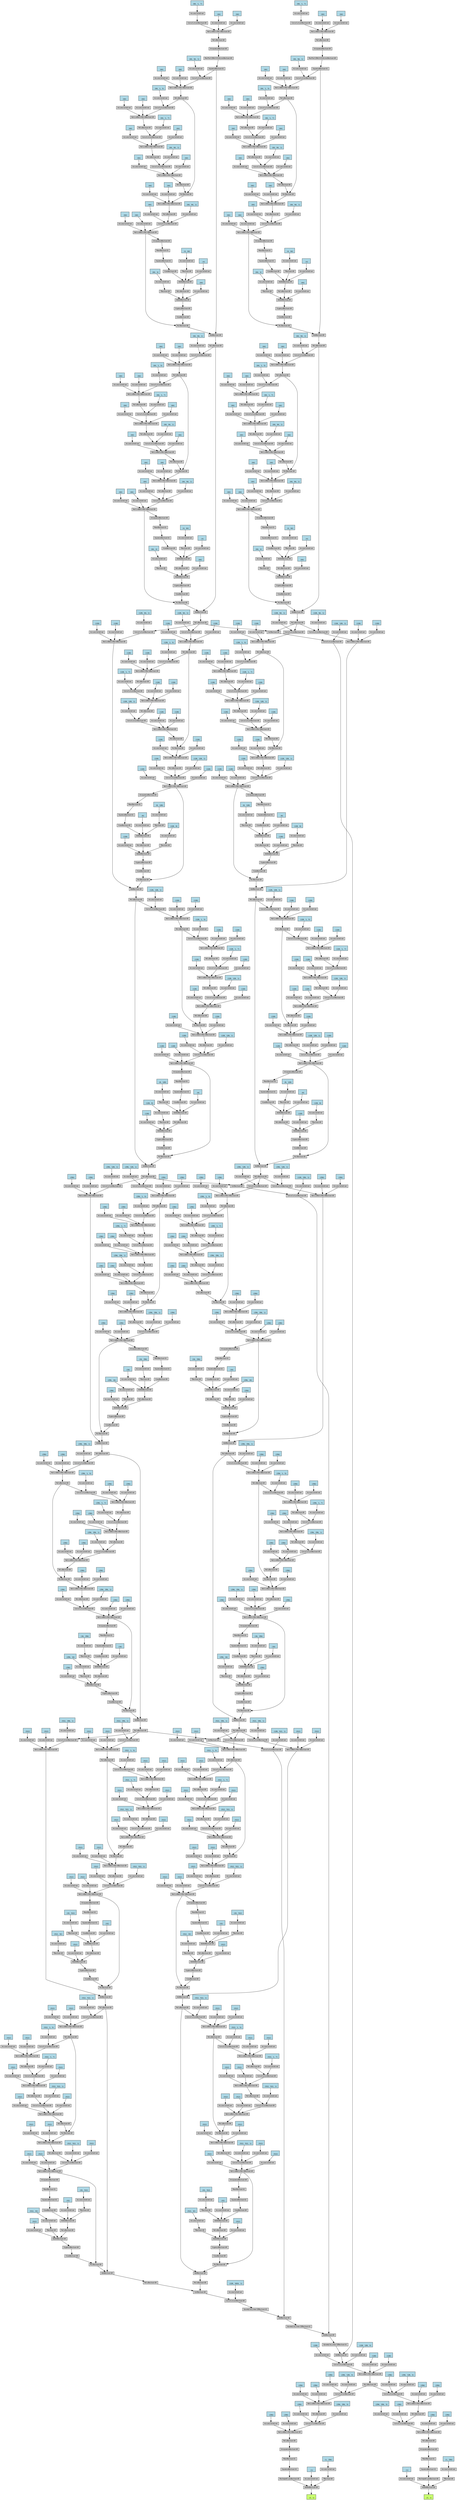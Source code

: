 digraph {
	graph [size="419.25,419.25"]
	node [align=left fontname=monospace fontsize=10 height=0.2 ranksep=0.1 shape=box style=filled]
	2343178386144 [label="
 (3, 1)" fillcolor=darkolivegreen1]
	2343157177744 [label=AddmmBackward0]
	2343157177840 -> 2343157177744
	2343157163488 [label="
 (1)" fillcolor=lightblue]
	2343157163488 -> 2343157177840
	2343157177840 [label=AccumulateGrad]
	2343157177792 -> 2343157177744
	2343157177792 [label=ReshapeAliasBackward0]
	2343157177456 -> 2343157177792
	2343157177456 [label=SqueezeBackward1]
	2343157177984 -> 2343157177456
	2343157177984 [label=MeanBackward1]
	2343157178080 -> 2343157177984
	2343157178080 [label=UnsqueezeBackward0]
	2343157178176 -> 2343157178080
	2343157178176 [label=ReluBackward0]
	2343157178272 -> 2343157178176
	2343157178272 [label=NativeBatchNormBackward0]
	2343157178320 -> 2343157178272
	2343157178320 [label=ConvolutionBackward0]
	2343178404096 -> 2343157178320
	2343178404096 [label=ReluBackward0]
	2343178404288 -> 2343178404096
	2343178404288 [label=NativeBatchNormBackward0]
	2343178404384 -> 2343178404288
	2343178404384 [label=ConvolutionBackward0]
	2343178404576 -> 2343178404384
	2343178404576 [label=ReluBackward0]
	2343178404768 -> 2343178404576
	2343178404768 [label=NativeBatchNormBackward0]
	2343178404864 -> 2343178404768
	2343178404864 [label=ConvolutionBackward0]
	2343178405056 -> 2343178404864
	2343178405056 [label=AddBackward0]
	2343178405248 -> 2343178405056
	2343178405248 [label=UpsampleLinear1DBackward1]
	2343178405392 -> 2343178405248
	2343178405392 [label=AddBackward0]
	2343178405488 -> 2343178405392
	2343178405488 [label=UpsampleLinear1DBackward1]
	2343178405632 -> 2343178405488
	2343178405632 [label=AddBackward0]
	2343178405728 -> 2343178405632
	2343178405728 [label=UpsampleLinear1DBackward1]
	2343178405872 -> 2343178405728
	2343178405872 [label=ConvolutionBackward0]
	2343178405968 -> 2343178405872
	2343178405968 [label=CatBackward0]
	2343178406112 -> 2343178405968
	2343178406112 [label=ReluBackward0]
	2343178406256 -> 2343178406112
	2343178406256 [label=AddBackward0]
	2343178406352 -> 2343178406256
	2343178406352 [label=MulBackward0]
	2343178406496 -> 2343178406352
	2343178406496 [label=NativeBatchNormBackward0]
	2343178406640 -> 2343178406496
	2343178406640 [label=ConvolutionBackward0]
	2343178406832 -> 2343178406640
	2343178406832 [label=ReluBackward0]
	2343178407024 -> 2343178406832
	2343178407024 [label=NativeBatchNormBackward0]
	2343178407072 -> 2343178407024
	2343178407072 [label=MulBackward0]
	2343178407360 -> 2343178407072
	2343178407360 [label=ReluBackward0]
	2343178407504 -> 2343178407360
	2343178407504 [label=NativeBatchNormBackward0]
	2343178407552 -> 2343178407504
	2343178407552 [label=ConvolutionBackward0]
	2343178407840 -> 2343178407552
	2343178407840 [label=ReluBackward0]
	2343178407888 -> 2343178407840
	2343178407888 [label=NativeBatchNormBackward0]
	2343178412192 -> 2343178407888
	2343178412192 [label=ConvolutionBackward0]
	2343178412480 -> 2343178412192
	2343178412480 [label=ReluBackward0]
	2343178412624 -> 2343178412480
	2343178412624 [label=NativeBatchNormBackward0]
	2343178412672 -> 2343178412624
	2343178412672 [label=ConvolutionBackward0]
	2343178407312 -> 2343178412672
	2343178407312 [label=ReluBackward0]
	2343178413056 -> 2343178407312
	2343178413056 [label=NativeBatchNormBackward0]
	2343178413104 -> 2343178413056
	2343178413104 [label=ConvolutionBackward0]
	2343178406304 -> 2343178413104
	2343178406304 [label=ReluBackward0]
	2343178413488 -> 2343178406304
	2343178413488 [label=AddBackward0]
	2343178413536 -> 2343178413488
	2343178413536 [label=MulBackward0]
	2343178413776 -> 2343178413536
	2343178413776 [label=NativeBatchNormBackward0]
	2343178413920 -> 2343178413776
	2343178413920 [label=ConvolutionBackward0]
	2343178414112 -> 2343178413920
	2343178414112 [label=ReluBackward0]
	2343178414304 -> 2343178414112
	2343178414304 [label=NativeBatchNormBackward0]
	2343178414352 -> 2343178414304
	2343178414352 [label=MulBackward0]
	2343178414640 -> 2343178414352
	2343178414640 [label=ReluBackward0]
	2343178414784 -> 2343178414640
	2343178414784 [label=NativeBatchNormBackward0]
	2343178414832 -> 2343178414784
	2343178414832 [label=ConvolutionBackward0]
	2343178415120 -> 2343178414832
	2343178415120 [label=ReluBackward0]
	2343178415264 -> 2343178415120
	2343178415264 [label=NativeBatchNormBackward0]
	2343178415312 -> 2343178415264
	2343178415312 [label=ConvolutionBackward0]
	2343178415600 -> 2343178415312
	2343178415600 [label=ReluBackward0]
	2343178415744 -> 2343178415600
	2343178415744 [label=NativeBatchNormBackward0]
	2343178415792 -> 2343178415744
	2343178415792 [label=ConvolutionBackward0]
	2343178414592 -> 2343178415792
	2343178414592 [label=ReluBackward0]
	2343178415984 -> 2343178414592
	2343178415984 [label=NativeBatchNormBackward0]
	2343178428576 -> 2343178415984
	2343178428576 [label=ConvolutionBackward0]
	2343178428864 -> 2343178428576
	2343178428864 [label=ReluBackward0]
	2343178429008 -> 2343178428864
	2343178429008 [label=AddBackward0]
	2343178429056 -> 2343178429008
	2343178429056 [label=MulBackward0]
	2343178429296 -> 2343178429056
	2343178429296 [label=NativeBatchNormBackward0]
	2343178429440 -> 2343178429296
	2343178429440 [label=ConvolutionBackward0]
	2343178429632 -> 2343178429440
	2343178429632 [label=ReluBackward0]
	2343178429824 -> 2343178429632
	2343178429824 [label=NativeBatchNormBackward0]
	2343178429872 -> 2343178429824
	2343178429872 [label=MulBackward0]
	2343178430160 -> 2343178429872
	2343178430160 [label=ReluBackward0]
	2343178430304 -> 2343178430160
	2343178430304 [label=NativeBatchNormBackward0]
	2343178430352 -> 2343178430304
	2343178430352 [label=ConvolutionBackward0]
	2343178430640 -> 2343178430352
	2343178430640 [label=ReluBackward0]
	2343178430784 -> 2343178430640
	2343178430784 [label=NativeBatchNormBackward0]
	2343178430832 -> 2343178430784
	2343178430832 [label=ConvolutionBackward0]
	2343178431120 -> 2343178430832
	2343178431120 [label=ReluBackward0]
	2343178431264 -> 2343178431120
	2343178431264 [label=NativeBatchNormBackward0]
	2343178431312 -> 2343178431264
	2343178431312 [label=ConvolutionBackward0]
	2343178430112 -> 2343178431312
	2343178430112 [label=ReluBackward0]
	2343178431696 -> 2343178430112
	2343178431696 [label=NativeBatchNormBackward0]
	2343178431744 -> 2343178431696
	2343178431744 [label=ConvolutionBackward0]
	2343178428912 -> 2343178431744
	2343178428912 [label=ReluBackward0]
	2343178432128 -> 2343178428912
	2343178432128 [label=AddBackward0]
	2343178432176 -> 2343178432128
	2343178432176 [label=MulBackward0]
	2343178432416 -> 2343178432176
	2343178432416 [label=NativeBatchNormBackward0]
	2343178432464 -> 2343178432416
	2343178432464 [label=ConvolutionBackward0]
	2343178441008 -> 2343178432464
	2343178441008 [label=ReluBackward0]
	2343178441200 -> 2343178441008
	2343178441200 [label=NativeBatchNormBackward0]
	2343178441248 -> 2343178441200
	2343178441248 [label=MulBackward0]
	2343178441536 -> 2343178441248
	2343178441536 [label=ReluBackward0]
	2343178441680 -> 2343178441536
	2343178441680 [label=NativeBatchNormBackward0]
	2343178441728 -> 2343178441680
	2343178441728 [label=ConvolutionBackward0]
	2343178442016 -> 2343178441728
	2343178442016 [label=ReluBackward0]
	2343178442160 -> 2343178442016
	2343178442160 [label=NativeBatchNormBackward0]
	2343178442208 -> 2343178442160
	2343178442208 [label=ConvolutionBackward0]
	2343178442496 -> 2343178442208
	2343178442496 [label=ReluBackward0]
	2343178442640 -> 2343178442496
	2343178442640 [label=NativeBatchNormBackward0]
	2343178442688 -> 2343178442640
	2343178442688 [label=ConvolutionBackward0]
	2343178441488 -> 2343178442688
	2343178441488 [label=ReluBackward0]
	2343178443072 -> 2343178441488
	2343178443072 [label=NativeBatchNormBackward0]
	2343178443120 -> 2343178443072
	2343178443120 [label=ConvolutionBackward0]
	2343178443408 -> 2343178443120
	2343178443408 [label=ReluBackward0]
	2343178443552 -> 2343178443408
	2343178443552 [label=AddBackward0]
	2343178443600 -> 2343178443552
	2343178443600 [label=MulBackward0]
	2343178443840 -> 2343178443600
	2343178443840 [label=NativeBatchNormBackward0]
	2343178443984 -> 2343178443840
	2343178443984 [label=ConvolutionBackward0]
	2343178444176 -> 2343178443984
	2343178444176 [label=ReluBackward0]
	2343178444368 -> 2343178444176
	2343178444368 [label=NativeBatchNormBackward0]
	2343178444416 -> 2343178444368
	2343178444416 [label=MulBackward0]
	2343178444704 -> 2343178444416
	2343178444704 [label=ReluBackward0]
	2343178444752 -> 2343178444704
	2343178444752 [label=NativeBatchNormBackward0]
	2343178453152 -> 2343178444752
	2343178453152 [label=ConvolutionBackward0]
	2343178453440 -> 2343178453152
	2343178453440 [label=ReluBackward0]
	2343178453584 -> 2343178453440
	2343178453584 [label=NativeBatchNormBackward0]
	2343178453632 -> 2343178453584
	2343178453632 [label=ConvolutionBackward0]
	2343178453920 -> 2343178453632
	2343178453920 [label=ReluBackward0]
	2343178454064 -> 2343178453920
	2343178454064 [label=NativeBatchNormBackward0]
	2343178454112 -> 2343178454064
	2343178454112 [label=ConvolutionBackward0]
	2343178444656 -> 2343178454112
	2343178444656 [label=ReluBackward0]
	2343178454496 -> 2343178444656
	2343178454496 [label=NativeBatchNormBackward0]
	2343178454544 -> 2343178454496
	2343178454544 [label=ConvolutionBackward0]
	2343178443456 -> 2343178454544
	2343178443456 [label=ReluBackward0]
	2343178454928 -> 2343178443456
	2343178454928 [label=AddBackward0]
	2343178454976 -> 2343178454928
	2343178454976 [label=MulBackward0]
	2343178455216 -> 2343178454976
	2343178455216 [label=NativeBatchNormBackward0]
	2343178455360 -> 2343178455216
	2343178455360 [label=ConvolutionBackward0]
	2343178455552 -> 2343178455360
	2343178455552 [label=ReluBackward0]
	2343178455744 -> 2343178455552
	2343178455744 [label=NativeBatchNormBackward0]
	2343178455792 -> 2343178455744
	2343178455792 [label=MulBackward0]
	2343178456080 -> 2343178455792
	2343178456080 [label=ReluBackward0]
	2343178456224 -> 2343178456080
	2343178456224 [label=NativeBatchNormBackward0]
	2343178456272 -> 2343178456224
	2343178456272 [label=ConvolutionBackward0]
	2343178456560 -> 2343178456272
	2343178456560 [label=ReluBackward0]
	2343178456704 -> 2343178456560
	2343178456704 [label=NativeBatchNormBackward0]
	2343178456752 -> 2343178456704
	2343178456752 [label=ConvolutionBackward0]
	2343178457040 -> 2343178456752
	2343178457040 [label=ReluBackward0]
	2343178469536 -> 2343178457040
	2343178469536 [label=NativeBatchNormBackward0]
	2343178469584 -> 2343178469536
	2343178469584 [label=ConvolutionBackward0]
	2343178456032 -> 2343178469584
	2343178456032 [label=ReluBackward0]
	2343178469968 -> 2343178456032
	2343178469968 [label=NativeBatchNormBackward0]
	2343178470016 -> 2343178469968
	2343178470016 [label=ConvolutionBackward0]
	2343178470304 -> 2343178470016
	2343178470304 [label=ReluBackward0]
	2343178470448 -> 2343178470304
	2343178470448 [label=AddBackward0]
	2343178470496 -> 2343178470448
	2343178470496 [label=MulBackward0]
	2343178470736 -> 2343178470496
	2343178470736 [label=NativeBatchNormBackward0]
	2343178470880 -> 2343178470736
	2343178470880 [label=ConvolutionBackward0]
	2343178471072 -> 2343178470880
	2343178471072 [label=ReluBackward0]
	2343178471264 -> 2343178471072
	2343178471264 [label=NativeBatchNormBackward0]
	2343178471312 -> 2343178471264
	2343178471312 [label=MulBackward0]
	2343178471600 -> 2343178471312
	2343178471600 [label=ReluBackward0]
	2343178471744 -> 2343178471600
	2343178471744 [label=NativeBatchNormBackward0]
	2343178471792 -> 2343178471744
	2343178471792 [label=ConvolutionBackward0]
	2343178472080 -> 2343178471792
	2343178472080 [label=ReluBackward0]
	2343178472224 -> 2343178472080
	2343178472224 [label=NativeBatchNormBackward0]
	2343178472272 -> 2343178472224
	2343178472272 [label=ConvolutionBackward0]
	2343178472560 -> 2343178472272
	2343178472560 [label=ReluBackward0]
	2343178472704 -> 2343178472560
	2343178472704 [label=NativeBatchNormBackward0]
	2343178472752 -> 2343178472704
	2343178472752 [label=ConvolutionBackward0]
	2343178471552 -> 2343178472752
	2343178471552 [label=ReluBackward0]
	2343178473136 -> 2343178471552
	2343178473136 [label=NativeBatchNormBackward0]
	2343178473184 -> 2343178473136
	2343178473184 [label=ConvolutionBackward0]
	2343178470352 -> 2343178473184
	2343178470352 [label=ReluBackward0]
	2343178481824 -> 2343178470352
	2343178481824 [label=AddBackward0]
	2343178481872 -> 2343178481824
	2343178481872 [label=MulBackward0]
	2343178482112 -> 2343178481872
	2343178482112 [label=NativeBatchNormBackward0]
	2343178482256 -> 2343178482112
	2343178482256 [label=ConvolutionBackward0]
	2343178482448 -> 2343178482256
	2343178482448 [label=ReluBackward0]
	2343178482640 -> 2343178482448
	2343178482640 [label=NativeBatchNormBackward0]
	2343178482688 -> 2343178482640
	2343178482688 [label=MulBackward0]
	2343178482976 -> 2343178482688
	2343178482976 [label=ReluBackward0]
	2343178483120 -> 2343178482976
	2343178483120 [label=NativeBatchNormBackward0]
	2343178483168 -> 2343178483120
	2343178483168 [label=ConvolutionBackward0]
	2343178483456 -> 2343178483168
	2343178483456 [label=ReluBackward0]
	2343178483600 -> 2343178483456
	2343178483600 [label=NativeBatchNormBackward0]
	2343178483648 -> 2343178483600
	2343178483648 [label=ConvolutionBackward0]
	2343178483936 -> 2343178483648
	2343178483936 [label=ReluBackward0]
	2343178484080 -> 2343178483936
	2343178484080 [label=NativeBatchNormBackward0]
	2343178484128 -> 2343178484080
	2343178484128 [label=ConvolutionBackward0]
	2343178482928 -> 2343178484128
	2343178482928 [label=ReluBackward0]
	2343178484512 -> 2343178482928
	2343178484512 [label=NativeBatchNormBackward0]
	2343178484560 -> 2343178484512
	2343178484560 [label=ConvolutionBackward0]
	2343178481728 -> 2343178484560
	2343178481728 [label=SqueezeBackward1]
	2343178484944 -> 2343178481728
	2343178484944 [label=MaxPool2DWithIndicesBackward0]
	2343178484992 -> 2343178484944
	2343178484992 [label=UnsqueezeBackward0]
	2343178485136 -> 2343178484992
	2343178485136 [label=ReluBackward0]
	2343178485280 -> 2343178485136
	2343178485280 [label=NativeBatchNormBackward0]
	2343178485424 -> 2343178485280
	2343178485424 [label=ConvolutionBackward0]
	2343178485712 -> 2343178485424
	2343148339504 [label="
 (64, 1, 7)" fillcolor=lightblue]
	2343148339504 -> 2343178485712
	2343178485712 [label=AccumulateGrad]
	2343178485376 -> 2343178485280
	2343148339344 [label="
 (64)" fillcolor=lightblue]
	2343148339344 -> 2343178485376
	2343178485376 [label=AccumulateGrad]
	2343178485520 -> 2343178485280
	2343148339584 [label="
 (64)" fillcolor=lightblue]
	2343148339584 -> 2343178485520
	2343178485520 [label=AccumulateGrad]
	2343178484848 -> 2343178484560
	2343148340064 [label="
 (64, 64, 1)" fillcolor=lightblue]
	2343148340064 -> 2343178484848
	2343178484848 [label=AccumulateGrad]
	2343178484320 -> 2343178484512
	2343148339984 [label="
 (64)" fillcolor=lightblue]
	2343148339984 -> 2343178484320
	2343178484320 [label=AccumulateGrad]
	2343178484656 -> 2343178484512
	2343148340144 [label="
 (64)" fillcolor=lightblue]
	2343148340144 -> 2343178484656
	2343178484656 [label=AccumulateGrad]
	2343178484416 -> 2343178484128
	2343148340544 [label="
 (64, 1, 5)" fillcolor=lightblue]
	2343148340544 -> 2343178484416
	2343178484416 [label=AccumulateGrad]
	2343178483984 -> 2343178484080
	2343148340464 [label="
 (64)" fillcolor=lightblue]
	2343148340464 -> 2343178483984
	2343178483984 [label=AccumulateGrad]
	2343178484224 -> 2343178484080
	2343148340624 [label="
 (64)" fillcolor=lightblue]
	2343148340624 -> 2343178484224
	2343178484224 [label=AccumulateGrad]
	2343178483888 -> 2343178483648
	2343148341024 [label="
 (64, 1, 7)" fillcolor=lightblue]
	2343148341024 -> 2343178483888
	2343178483888 [label=AccumulateGrad]
	2343178483504 -> 2343178483600
	2343148340944 [label="
 (64)" fillcolor=lightblue]
	2343148340944 -> 2343178483504
	2343178483504 [label=AccumulateGrad]
	2343178483744 -> 2343178483600
	2343148341104 [label="
 (64)" fillcolor=lightblue]
	2343148341104 -> 2343178483744
	2343178483744 [label=AccumulateGrad]
	2343178483408 -> 2343178483168
	2343148341504 [label="
 (64, 64, 1)" fillcolor=lightblue]
	2343148341504 -> 2343178483408
	2343178483408 [label=AccumulateGrad]
	2343178483024 -> 2343178483120
	2343148341424 [label="
 (64)" fillcolor=lightblue]
	2343148341424 -> 2343178483024
	2343178483024 [label=AccumulateGrad]
	2343178483264 -> 2343178483120
	2343148341584 [label="
 (64)" fillcolor=lightblue]
	2343148341584 -> 2343178483264
	2343178483264 [label=AccumulateGrad]
	2343178482928 -> 2343178482688
	2343178482544 -> 2343178482640
	2343148341904 [label="
 (64)" fillcolor=lightblue]
	2343148341904 -> 2343178482544
	2343178482544 [label=AccumulateGrad]
	2343178482784 -> 2343178482640
	2343148341984 [label="
 (64)" fillcolor=lightblue]
	2343148341984 -> 2343178482784
	2343178482784 [label=AccumulateGrad]
	2343178482400 -> 2343178482256
	2343148342304 [label="
 (64, 64, 1)" fillcolor=lightblue]
	2343148342304 -> 2343178482400
	2343178482400 [label=AccumulateGrad]
	2343178482352 -> 2343178482256
	2343148342384 [label="
 (64)" fillcolor=lightblue]
	2343148342384 -> 2343178482352
	2343178482352 [label=AccumulateGrad]
	2343178482208 -> 2343178482112
	2343148342464 [label="
 (64)" fillcolor=lightblue]
	2343148342464 -> 2343178482208
	2343178482208 [label=AccumulateGrad]
	2343178482160 -> 2343178482112
	2343148342544 [label="
 (64)" fillcolor=lightblue]
	2343148342544 -> 2343178482160
	2343178482160 [label=AccumulateGrad]
	2343178482064 -> 2343178481872
	2343178482064 [label=ViewBackward0]
	2343178482592 -> 2343178482064
	2343178482592 [label=SigmoidBackward0]
	2343178482880 -> 2343178482592
	2343178482880 [label=AddmmBackward0]
	2343178483312 -> 2343178482880
	2343148343104 [label="
 (64)" fillcolor=lightblue]
	2343148343104 -> 2343178483312
	2343178483312 [label=AccumulateGrad]
	2343178483072 -> 2343178482880
	2343178483072 [label=ReluBackward0]
	2343178483840 -> 2343178483072
	2343178483840 [label=AddmmBackward0]
	2343178484272 -> 2343178483840
	2343148342944 [label="
 (4)" fillcolor=lightblue]
	2343148342944 -> 2343178484272
	2343178484272 [label=AccumulateGrad]
	2343178484368 -> 2343178483840
	2343178484368 [label=ViewBackward0]
	2343178484800 -> 2343178484368
	2343178484800 [label=SqueezeBackward1]
	2343178485088 -> 2343178484800
	2343178485088 [label=MeanBackward1]
	2343178485568 -> 2343178485088
	2343178485568 [label=UnsqueezeBackward0]
	2343178482112 -> 2343178485568
	2343178483552 -> 2343178483840
	2343178483552 [label=TBackward0]
	2343178485232 -> 2343178483552
	2343148342864 [label="
 (4, 64)" fillcolor=lightblue]
	2343148342864 -> 2343178485232
	2343178485232 [label=AccumulateGrad]
	2343178482304 -> 2343178482880
	2343178482304 [label=TBackward0]
	2343178484464 -> 2343178482304
	2343148343024 [label="
 (64, 4)" fillcolor=lightblue]
	2343148343024 -> 2343178484464
	2343178484464 [label=AccumulateGrad]
	2343178481728 -> 2343178481824
	2343178473424 -> 2343178473184
	2343148490816 [label="
 (64, 64, 1)" fillcolor=lightblue]
	2343148490816 -> 2343178473424
	2343178473424 [label=AccumulateGrad]
	2343178472944 -> 2343178473136
	2343148343184 [label="
 (64)" fillcolor=lightblue]
	2343148343184 -> 2343178472944
	2343178472944 [label=AccumulateGrad]
	2343178473280 -> 2343178473136
	2343148490896 [label="
 (64)" fillcolor=lightblue]
	2343148490896 -> 2343178473280
	2343178473280 [label=AccumulateGrad]
	2343178473040 -> 2343178472752
	2343148491296 [label="
 (64, 1, 5)" fillcolor=lightblue]
	2343148491296 -> 2343178473040
	2343178473040 [label=AccumulateGrad]
	2343178472608 -> 2343178472704
	2343148491216 [label="
 (64)" fillcolor=lightblue]
	2343148491216 -> 2343178472608
	2343178472608 [label=AccumulateGrad]
	2343178472848 -> 2343178472704
	2343148491376 [label="
 (64)" fillcolor=lightblue]
	2343148491376 -> 2343178472848
	2343178472848 [label=AccumulateGrad]
	2343178472512 -> 2343178472272
	2343148491776 [label="
 (64, 1, 7)" fillcolor=lightblue]
	2343148491776 -> 2343178472512
	2343178472512 [label=AccumulateGrad]
	2343178472128 -> 2343178472224
	2343148491696 [label="
 (64)" fillcolor=lightblue]
	2343148491696 -> 2343178472128
	2343178472128 [label=AccumulateGrad]
	2343178472368 -> 2343178472224
	2343148491856 [label="
 (64)" fillcolor=lightblue]
	2343148491856 -> 2343178472368
	2343178472368 [label=AccumulateGrad]
	2343178472032 -> 2343178471792
	2343148492256 [label="
 (64, 64, 1)" fillcolor=lightblue]
	2343148492256 -> 2343178472032
	2343178472032 [label=AccumulateGrad]
	2343178471648 -> 2343178471744
	2343148492176 [label="
 (64)" fillcolor=lightblue]
	2343148492176 -> 2343178471648
	2343178471648 [label=AccumulateGrad]
	2343178471888 -> 2343178471744
	2343148492336 [label="
 (64)" fillcolor=lightblue]
	2343148492336 -> 2343178471888
	2343178471888 [label=AccumulateGrad]
	2343178471552 -> 2343178471312
	2343178471168 -> 2343178471264
	2343148492656 [label="
 (64)" fillcolor=lightblue]
	2343148492656 -> 2343178471168
	2343178471168 [label=AccumulateGrad]
	2343178471408 -> 2343178471264
	2343148492736 [label="
 (64)" fillcolor=lightblue]
	2343148492736 -> 2343178471408
	2343178471408 [label=AccumulateGrad]
	2343178471024 -> 2343178470880
	2343148493056 [label="
 (64, 64, 1)" fillcolor=lightblue]
	2343148493056 -> 2343178471024
	2343178471024 [label=AccumulateGrad]
	2343178470976 -> 2343178470880
	2343148493136 [label="
 (64)" fillcolor=lightblue]
	2343148493136 -> 2343178470976
	2343178470976 [label=AccumulateGrad]
	2343178470832 -> 2343178470736
	2343148493216 [label="
 (64)" fillcolor=lightblue]
	2343148493216 -> 2343178470832
	2343178470832 [label=AccumulateGrad]
	2343178470784 -> 2343178470736
	2343148493296 [label="
 (64)" fillcolor=lightblue]
	2343148493296 -> 2343178470784
	2343178470784 [label=AccumulateGrad]
	2343178470688 -> 2343178470496
	2343178470688 [label=ViewBackward0]
	2343178471216 -> 2343178470688
	2343178471216 [label=SigmoidBackward0]
	2343178471504 -> 2343178471216
	2343178471504 [label=AddmmBackward0]
	2343178471936 -> 2343178471504
	2343148493856 [label="
 (64)" fillcolor=lightblue]
	2343148493856 -> 2343178471936
	2343178471936 [label=AccumulateGrad]
	2343178471696 -> 2343178471504
	2343178471696 [label=ReluBackward0]
	2343178472464 -> 2343178471696
	2343178472464 [label=AddmmBackward0]
	2343178472896 -> 2343178472464
	2343148493696 [label="
 (4)" fillcolor=lightblue]
	2343148493696 -> 2343178472896
	2343178472896 [label=AccumulateGrad]
	2343178472992 -> 2343178472464
	2343178472992 [label=ViewBackward0]
	2343178473376 -> 2343178472992
	2343178473376 [label=SqueezeBackward1]
	2343178473088 -> 2343178473376
	2343178473088 [label=MeanBackward1]
	2343178482496 -> 2343178473088
	2343178482496 [label=UnsqueezeBackward0]
	2343178470736 -> 2343178482496
	2343178472176 -> 2343178472464
	2343178472176 [label=TBackward0]
	2343178473328 -> 2343178472176
	2343148493616 [label="
 (4, 64)" fillcolor=lightblue]
	2343148493616 -> 2343178473328
	2343178473328 [label=AccumulateGrad]
	2343178470928 -> 2343178471504
	2343178470928 [label=TBackward0]
	2343178472656 -> 2343178470928
	2343148493776 [label="
 (64, 4)" fillcolor=lightblue]
	2343148493776 -> 2343178472656
	2343178472656 [label=AccumulateGrad]
	2343178470352 -> 2343178470448
	2343178470256 -> 2343178470016
	2343148494016 [label="
 (128, 64, 1)" fillcolor=lightblue]
	2343148494016 -> 2343178470256
	2343178470256 [label=AccumulateGrad]
	2343178469776 -> 2343178469968
	2343148493936 [label="
 (128)" fillcolor=lightblue]
	2343148493936 -> 2343178469776
	2343178469776 [label=AccumulateGrad]
	2343178470112 -> 2343178469968
	2343148494096 [label="
 (128)" fillcolor=lightblue]
	2343148494096 -> 2343178470112
	2343178470112 [label=AccumulateGrad]
	2343178469872 -> 2343178469584
	2343148494496 [label="
 (128, 1, 5)" fillcolor=lightblue]
	2343148494496 -> 2343178469872
	2343178469872 [label=AccumulateGrad]
	2343178469440 -> 2343178469536
	2343148494416 [label="
 (128)" fillcolor=lightblue]
	2343148494416 -> 2343178469440
	2343178469440 [label=AccumulateGrad]
	2343178469680 -> 2343178469536
	2343148494576 [label="
 (128)" fillcolor=lightblue]
	2343148494576 -> 2343178469680
	2343178469680 [label=AccumulateGrad]
	2343178456992 -> 2343178456752
	2343148654816 [label="
 (128, 1, 7)" fillcolor=lightblue]
	2343148654816 -> 2343178456992
	2343178456992 [label=AccumulateGrad]
	2343178456608 -> 2343178456704
	2343148654736 [label="
 (128)" fillcolor=lightblue]
	2343148654736 -> 2343178456608
	2343178456608 [label=AccumulateGrad]
	2343178456848 -> 2343178456704
	2343148654896 [label="
 (128)" fillcolor=lightblue]
	2343148654896 -> 2343178456848
	2343178456848 [label=AccumulateGrad]
	2343178456512 -> 2343178456272
	2343148655296 [label="
 (128, 128, 1)" fillcolor=lightblue]
	2343148655296 -> 2343178456512
	2343178456512 [label=AccumulateGrad]
	2343178456128 -> 2343178456224
	2343148655216 [label="
 (128)" fillcolor=lightblue]
	2343148655216 -> 2343178456128
	2343178456128 [label=AccumulateGrad]
	2343178456368 -> 2343178456224
	2343148655376 [label="
 (128)" fillcolor=lightblue]
	2343148655376 -> 2343178456368
	2343178456368 [label=AccumulateGrad]
	2343178456032 -> 2343178455792
	2343178455648 -> 2343178455744
	2343148655696 [label="
 (128)" fillcolor=lightblue]
	2343148655696 -> 2343178455648
	2343178455648 [label=AccumulateGrad]
	2343178455888 -> 2343178455744
	2343148655776 [label="
 (128)" fillcolor=lightblue]
	2343148655776 -> 2343178455888
	2343178455888 [label=AccumulateGrad]
	2343178455504 -> 2343178455360
	2343148656096 [label="
 (128, 128, 1)" fillcolor=lightblue]
	2343148656096 -> 2343178455504
	2343178455504 [label=AccumulateGrad]
	2343178455456 -> 2343178455360
	2343148656176 [label="
 (128)" fillcolor=lightblue]
	2343148656176 -> 2343178455456
	2343178455456 [label=AccumulateGrad]
	2343178455312 -> 2343178455216
	2343148656256 [label="
 (128)" fillcolor=lightblue]
	2343148656256 -> 2343178455312
	2343178455312 [label=AccumulateGrad]
	2343178455264 -> 2343178455216
	2343148656336 [label="
 (128)" fillcolor=lightblue]
	2343148656336 -> 2343178455264
	2343178455264 [label=AccumulateGrad]
	2343178455168 -> 2343178454976
	2343178455168 [label=ViewBackward0]
	2343178455696 -> 2343178455168
	2343178455696 [label=SigmoidBackward0]
	2343178455984 -> 2343178455696
	2343178455984 [label=AddmmBackward0]
	2343178456416 -> 2343178455984
	2343148656896 [label="
 (128)" fillcolor=lightblue]
	2343148656896 -> 2343178456416
	2343178456416 [label=AccumulateGrad]
	2343178456176 -> 2343178455984
	2343178456176 [label=ReluBackward0]
	2343178456944 -> 2343178456176
	2343178456944 [label=AddmmBackward0]
	2343178456656 -> 2343178456944
	2343148656736 [label="
 (8)" fillcolor=lightblue]
	2343148656736 -> 2343178456656
	2343178456656 [label=AccumulateGrad]
	2343178469728 -> 2343178456944
	2343178469728 [label=ViewBackward0]
	2343178470208 -> 2343178469728
	2343178470208 [label=SqueezeBackward1]
	2343178470592 -> 2343178470208
	2343178470592 [label=MeanBackward1]
	2343178471120 -> 2343178470592
	2343178471120 [label=UnsqueezeBackward0]
	2343178455216 -> 2343178471120
	2343178469824 -> 2343178456944
	2343178469824 [label=TBackward0]
	2343178470400 -> 2343178469824
	2343148656656 [label="
 (8, 128)" fillcolor=lightblue]
	2343148656656 -> 2343178470400
	2343178470400 [label=AccumulateGrad]
	2343178455408 -> 2343178455984
	2343178455408 [label=TBackward0]
	2343178456896 -> 2343178455408
	2343148656816 [label="
 (128, 8)" fillcolor=lightblue]
	2343148656816 -> 2343178456896
	2343178456896 [label=AccumulateGrad]
	2343178454736 -> 2343178454928
	2343178454736 [label=NativeBatchNormBackward0]
	2343178455936 -> 2343178454736
	2343178455936 [label=ConvolutionBackward0]
	2343178470304 -> 2343178455936
	2343178471456 -> 2343178455936
	2343148656976 [label="
 (128, 64, 1)" fillcolor=lightblue]
	2343148656976 -> 2343178471456
	2343178471456 [label=AccumulateGrad]
	2343178455600 -> 2343178454736
	2343148657056 [label="
 (128)" fillcolor=lightblue]
	2343148657056 -> 2343178455600
	2343178455600 [label=AccumulateGrad]
	2343178455120 -> 2343178454736
	2343148657136 [label="
 (128)" fillcolor=lightblue]
	2343148657136 -> 2343178455120
	2343178455120 [label=AccumulateGrad]
	2343178454832 -> 2343178454544
	2343148657536 [label="
 (128, 128, 1)" fillcolor=lightblue]
	2343148657536 -> 2343178454832
	2343178454832 [label=AccumulateGrad]
	2343178454304 -> 2343178454496
	2343148657456 [label="
 (128)" fillcolor=lightblue]
	2343148657456 -> 2343178454304
	2343178454304 [label=AccumulateGrad]
	2343178454640 -> 2343178454496
	2343148657616 [label="
 (128)" fillcolor=lightblue]
	2343148657616 -> 2343178454640
	2343178454640 [label=AccumulateGrad]
	2343178454400 -> 2343178454112
	2343148658016 [label="
 (128, 1, 5)" fillcolor=lightblue]
	2343148658016 -> 2343178454400
	2343178454400 [label=AccumulateGrad]
	2343178453968 -> 2343178454064
	2343148657936 [label="
 (128)" fillcolor=lightblue]
	2343148657936 -> 2343178453968
	2343178453968 [label=AccumulateGrad]
	2343178454208 -> 2343178454064
	2343148658096 [label="
 (128)" fillcolor=lightblue]
	2343148658096 -> 2343178454208
	2343178454208 [label=AccumulateGrad]
	2343178453872 -> 2343178453632
	2343148658496 [label="
 (128, 1, 7)" fillcolor=lightblue]
	2343148658496 -> 2343178453872
	2343178453872 [label=AccumulateGrad]
	2343178453488 -> 2343178453584
	2343148658416 [label="
 (128)" fillcolor=lightblue]
	2343148658416 -> 2343178453488
	2343178453488 [label=AccumulateGrad]
	2343178453728 -> 2343178453584
	2343148658576 [label="
 (128)" fillcolor=lightblue]
	2343148658576 -> 2343178453728
	2343178453728 [label=AccumulateGrad]
	2343178453392 -> 2343178453152
	2343148786048 [label="
 (128, 128, 1)" fillcolor=lightblue]
	2343148786048 -> 2343178453392
	2343178453392 [label=AccumulateGrad]
	2343178453056 -> 2343178444752
	2343148785968 [label="
 (128)" fillcolor=lightblue]
	2343148785968 -> 2343178453056
	2343178453056 [label=AccumulateGrad]
	2343178453248 -> 2343178444752
	2343148786128 [label="
 (128)" fillcolor=lightblue]
	2343148786128 -> 2343178453248
	2343178453248 [label=AccumulateGrad]
	2343178444656 -> 2343178444416
	2343178444272 -> 2343178444368
	2343148786448 [label="
 (128)" fillcolor=lightblue]
	2343148786448 -> 2343178444272
	2343178444272 [label=AccumulateGrad]
	2343178444512 -> 2343178444368
	2343148786528 [label="
 (128)" fillcolor=lightblue]
	2343148786528 -> 2343178444512
	2343178444512 [label=AccumulateGrad]
	2343178444128 -> 2343178443984
	2343148786848 [label="
 (128, 128, 1)" fillcolor=lightblue]
	2343148786848 -> 2343178444128
	2343178444128 [label=AccumulateGrad]
	2343178444080 -> 2343178443984
	2343148786928 [label="
 (128)" fillcolor=lightblue]
	2343148786928 -> 2343178444080
	2343178444080 [label=AccumulateGrad]
	2343178443936 -> 2343178443840
	2343148787008 [label="
 (128)" fillcolor=lightblue]
	2343148787008 -> 2343178443936
	2343178443936 [label=AccumulateGrad]
	2343178443888 -> 2343178443840
	2343148787088 [label="
 (128)" fillcolor=lightblue]
	2343148787088 -> 2343178443888
	2343178443888 [label=AccumulateGrad]
	2343178443792 -> 2343178443600
	2343178443792 [label=ViewBackward0]
	2343178444320 -> 2343178443792
	2343178444320 [label=SigmoidBackward0]
	2343178444608 -> 2343178444320
	2343178444608 [label=AddmmBackward0]
	2343178444032 -> 2343178444608
	2343148787648 [label="
 (128)" fillcolor=lightblue]
	2343148787648 -> 2343178444032
	2343178444032 [label=AccumulateGrad]
	2343178453296 -> 2343178444608
	2343178453296 [label=ReluBackward0]
	2343178453824 -> 2343178453296
	2343178453824 [label=AddmmBackward0]
	2343178454256 -> 2343178453824
	2343148787488 [label="
 (8)" fillcolor=lightblue]
	2343148787488 -> 2343178454256
	2343178454256 [label=AccumulateGrad]
	2343178454352 -> 2343178453824
	2343178454352 [label=ViewBackward0]
	2343178454784 -> 2343178454352
	2343178454784 [label=SqueezeBackward1]
	2343178455072 -> 2343178454784
	2343178455072 [label=MeanBackward1]
	2343178454880 -> 2343178455072
	2343178454880 [label=UnsqueezeBackward0]
	2343178443840 -> 2343178454880
	2343178453536 -> 2343178453824
	2343178453536 [label=TBackward0]
	2343178454448 -> 2343178453536
	2343148787408 [label="
 (8, 128)" fillcolor=lightblue]
	2343148787408 -> 2343178454448
	2343178454448 [label=AccumulateGrad]
	2343178453104 -> 2343178444608
	2343178453104 [label=TBackward0]
	2343178456464 -> 2343178453104
	2343148787568 [label="
 (128, 8)" fillcolor=lightblue]
	2343148787568 -> 2343178456464
	2343178456464 [label=AccumulateGrad]
	2343178443456 -> 2343178443552
	2343178443360 -> 2343178443120
	2343148787808 [label="
 (256, 128, 1)" fillcolor=lightblue]
	2343148787808 -> 2343178443360
	2343178443360 [label=AccumulateGrad]
	2343178442880 -> 2343178443072
	2343148787728 [label="
 (256)" fillcolor=lightblue]
	2343148787728 -> 2343178442880
	2343178442880 [label=AccumulateGrad]
	2343178443216 -> 2343178443072
	2343148787888 [label="
 (256)" fillcolor=lightblue]
	2343148787888 -> 2343178443216
	2343178443216 [label=AccumulateGrad]
	2343178442976 -> 2343178442688
	2343148788288 [label="
 (256, 1, 5)" fillcolor=lightblue]
	2343148788288 -> 2343178442976
	2343178442976 [label=AccumulateGrad]
	2343178442544 -> 2343178442640
	2343148788208 [label="
 (256)" fillcolor=lightblue]
	2343148788208 -> 2343178442544
	2343178442544 [label=AccumulateGrad]
	2343178442784 -> 2343178442640
	2343148788368 [label="
 (256)" fillcolor=lightblue]
	2343148788368 -> 2343178442784
	2343178442784 [label=AccumulateGrad]
	2343178442448 -> 2343178442208
	2343148788768 [label="
 (256, 1, 7)" fillcolor=lightblue]
	2343148788768 -> 2343178442448
	2343178442448 [label=AccumulateGrad]
	2343178442064 -> 2343178442160
	2343148788688 [label="
 (256)" fillcolor=lightblue]
	2343148788688 -> 2343178442064
	2343178442064 [label=AccumulateGrad]
	2343178442304 -> 2343178442160
	2343148788848 [label="
 (256)" fillcolor=lightblue]
	2343148788848 -> 2343178442304
	2343178442304 [label=AccumulateGrad]
	2343178441968 -> 2343178441728
	2343148789248 [label="
 (256, 256, 1)" fillcolor=lightblue]
	2343148789248 -> 2343178441968
	2343178441968 [label=AccumulateGrad]
	2343178441584 -> 2343178441680
	2343148789168 [label="
 (256)" fillcolor=lightblue]
	2343148789168 -> 2343178441584
	2343178441584 [label=AccumulateGrad]
	2343178441824 -> 2343178441680
	2343148789328 [label="
 (256)" fillcolor=lightblue]
	2343148789328 -> 2343178441824
	2343178441824 [label=AccumulateGrad]
	2343178441488 -> 2343178441248
	2343178441104 -> 2343178441200
	2343148789648 [label="
 (256)" fillcolor=lightblue]
	2343148789648 -> 2343178441104
	2343178441104 [label=AccumulateGrad]
	2343178441344 -> 2343178441200
	2343148941376 [label="
 (256)" fillcolor=lightblue]
	2343148941376 -> 2343178441344
	2343178441344 [label=AccumulateGrad]
	2343178440960 -> 2343178432464
	2343148941696 [label="
 (256, 256, 1)" fillcolor=lightblue]
	2343148941696 -> 2343178440960
	2343178440960 [label=AccumulateGrad]
	2343178440912 -> 2343178432464
	2343148941776 [label="
 (256)" fillcolor=lightblue]
	2343148941776 -> 2343178440912
	2343178440912 [label=AccumulateGrad]
	2343178440816 -> 2343178432416
	2343148941856 [label="
 (256)" fillcolor=lightblue]
	2343148941856 -> 2343178440816
	2343178440816 [label=AccumulateGrad]
	2343178440768 -> 2343178432416
	2343148941936 [label="
 (256)" fillcolor=lightblue]
	2343148941936 -> 2343178440768
	2343178440768 [label=AccumulateGrad]
	2343178432368 -> 2343178432176
	2343178432368 [label=ViewBackward0]
	2343178441152 -> 2343178432368
	2343178441152 [label=SigmoidBackward0]
	2343178441440 -> 2343178441152
	2343178441440 [label=AddmmBackward0]
	2343178441872 -> 2343178441440
	2343148942496 [label="
 (256)" fillcolor=lightblue]
	2343148942496 -> 2343178441872
	2343178441872 [label=AccumulateGrad]
	2343178441632 -> 2343178441440
	2343178441632 [label=ReluBackward0]
	2343178442400 -> 2343178441632
	2343178442400 [label=AddmmBackward0]
	2343178442832 -> 2343178442400
	2343148942336 [label="
 (16)" fillcolor=lightblue]
	2343148942336 -> 2343178442832
	2343178442832 [label=AccumulateGrad]
	2343178442928 -> 2343178442400
	2343178442928 [label=ViewBackward0]
	2343178443312 -> 2343178442928
	2343178443312 [label=SqueezeBackward1]
	2343178443696 -> 2343178443312
	2343178443696 [label=MeanBackward1]
	2343178444224 -> 2343178443696
	2343178444224 [label=UnsqueezeBackward0]
	2343178432416 -> 2343178444224
	2343178442112 -> 2343178442400
	2343178442112 [label=TBackward0]
	2343178443504 -> 2343178442112
	2343148942256 [label="
 (16, 256)" fillcolor=lightblue]
	2343148942256 -> 2343178443504
	2343178443504 [label=AccumulateGrad]
	2343178440864 -> 2343178441440
	2343178440864 [label=TBackward0]
	2343178443744 -> 2343178440864
	2343148942416 [label="
 (256, 16)" fillcolor=lightblue]
	2343148942416 -> 2343178443744
	2343178443744 [label=AccumulateGrad]
	2343178431936 -> 2343178432128
	2343178431936 [label=NativeBatchNormBackward0]
	2343178432320 -> 2343178431936
	2343178432320 [label=ConvolutionBackward0]
	2343178443408 -> 2343178432320
	2343178443024 -> 2343178432320
	2343148942576 [label="
 (256, 128, 1)" fillcolor=lightblue]
	2343148942576 -> 2343178443024
	2343178443024 [label=AccumulateGrad]
	2343178441392 -> 2343178431936
	2343148942656 [label="
 (256)" fillcolor=lightblue]
	2343148942656 -> 2343178441392
	2343178441392 [label=AccumulateGrad]
	2343178441056 -> 2343178431936
	2343148942736 [label="
 (256)" fillcolor=lightblue]
	2343148942736 -> 2343178441056
	2343178441056 [label=AccumulateGrad]
	2343178432032 -> 2343178431744
	2343148943136 [label="
 (256, 256, 1)" fillcolor=lightblue]
	2343148943136 -> 2343178432032
	2343178432032 [label=AccumulateGrad]
	2343178431504 -> 2343178431696
	2343148943056 [label="
 (256)" fillcolor=lightblue]
	2343148943056 -> 2343178431504
	2343178431504 [label=AccumulateGrad]
	2343178431840 -> 2343178431696
	2343148943216 [label="
 (256)" fillcolor=lightblue]
	2343148943216 -> 2343178431840
	2343178431840 [label=AccumulateGrad]
	2343178431600 -> 2343178431312
	2343148943616 [label="
 (256, 1, 5)" fillcolor=lightblue]
	2343148943616 -> 2343178431600
	2343178431600 [label=AccumulateGrad]
	2343178431168 -> 2343178431264
	2343148943536 [label="
 (256)" fillcolor=lightblue]
	2343148943536 -> 2343178431168
	2343178431168 [label=AccumulateGrad]
	2343178431408 -> 2343178431264
	2343148943696 [label="
 (256)" fillcolor=lightblue]
	2343148943696 -> 2343178431408
	2343178431408 [label=AccumulateGrad]
	2343178431072 -> 2343178430832
	2343148944096 [label="
 (256, 1, 7)" fillcolor=lightblue]
	2343148944096 -> 2343178431072
	2343178431072 [label=AccumulateGrad]
	2343178430688 -> 2343178430784
	2343148944016 [label="
 (256)" fillcolor=lightblue]
	2343148944016 -> 2343178430688
	2343178430688 [label=AccumulateGrad]
	2343178430928 -> 2343178430784
	2343148944176 [label="
 (256)" fillcolor=lightblue]
	2343148944176 -> 2343178430928
	2343178430928 [label=AccumulateGrad]
	2343178430592 -> 2343178430352
	2343148944576 [label="
 (256, 256, 1)" fillcolor=lightblue]
	2343148944576 -> 2343178430592
	2343178430592 [label=AccumulateGrad]
	2343178430208 -> 2343178430304
	2343148944496 [label="
 (256)" fillcolor=lightblue]
	2343148944496 -> 2343178430208
	2343178430208 [label=AccumulateGrad]
	2343178430448 -> 2343178430304
	2343148944656 [label="
 (256)" fillcolor=lightblue]
	2343148944656 -> 2343178430448
	2343178430448 [label=AccumulateGrad]
	2343178430112 -> 2343178429872
	2343178429728 -> 2343178429824
	2343148944976 [label="
 (256)" fillcolor=lightblue]
	2343148944976 -> 2343178429728
	2343178429728 [label=AccumulateGrad]
	2343178429968 -> 2343178429824
	2343148945056 [label="
 (256)" fillcolor=lightblue]
	2343148945056 -> 2343178429968
	2343178429968 [label=AccumulateGrad]
	2343178429584 -> 2343178429440
	2343149072448 [label="
 (256, 256, 1)" fillcolor=lightblue]
	2343149072448 -> 2343178429584
	2343178429584 [label=AccumulateGrad]
	2343178429536 -> 2343178429440
	2343149072528 [label="
 (256)" fillcolor=lightblue]
	2343149072528 -> 2343178429536
	2343178429536 [label=AccumulateGrad]
	2343178429392 -> 2343178429296
	2343149072608 [label="
 (256)" fillcolor=lightblue]
	2343149072608 -> 2343178429392
	2343178429392 [label=AccumulateGrad]
	2343178429344 -> 2343178429296
	2343149072688 [label="
 (256)" fillcolor=lightblue]
	2343149072688 -> 2343178429344
	2343178429344 [label=AccumulateGrad]
	2343178429248 -> 2343178429056
	2343178429248 [label=ViewBackward0]
	2343178429776 -> 2343178429248
	2343178429776 [label=SigmoidBackward0]
	2343178430064 -> 2343178429776
	2343178430064 [label=AddmmBackward0]
	2343178430496 -> 2343178430064
	2343149073248 [label="
 (256)" fillcolor=lightblue]
	2343149073248 -> 2343178430496
	2343178430496 [label=AccumulateGrad]
	2343178430256 -> 2343178430064
	2343178430256 [label=ReluBackward0]
	2343178431024 -> 2343178430256
	2343178431024 [label=AddmmBackward0]
	2343178431456 -> 2343178431024
	2343149073088 [label="
 (16)" fillcolor=lightblue]
	2343149073088 -> 2343178431456
	2343178431456 [label=AccumulateGrad]
	2343178431648 -> 2343178431024
	2343178431648 [label=ViewBackward0]
	2343178431552 -> 2343178431648
	2343178431552 [label=SqueezeBackward1]
	2343178432080 -> 2343178431552
	2343178432080 [label=MeanBackward1]
	2343178443264 -> 2343178432080
	2343178443264 [label=UnsqueezeBackward0]
	2343178429296 -> 2343178443264
	2343178430736 -> 2343178431024
	2343178430736 [label=TBackward0]
	2343178432272 -> 2343178430736
	2343149073008 [label="
 (16, 256)" fillcolor=lightblue]
	2343149073008 -> 2343178432272
	2343178432272 [label=AccumulateGrad]
	2343178429488 -> 2343178430064
	2343178429488 [label=TBackward0]
	2343178431984 -> 2343178429488
	2343149073168 [label="
 (256, 16)" fillcolor=lightblue]
	2343149073168 -> 2343178431984
	2343178431984 [label=AccumulateGrad]
	2343178428912 -> 2343178429008
	2343178428816 -> 2343178428576
	2343149073408 [label="
 (512, 256, 1)" fillcolor=lightblue]
	2343149073408 -> 2343178428816
	2343178428816 [label=AccumulateGrad]
	2343178428480 -> 2343178415984
	2343149073328 [label="
 (512)" fillcolor=lightblue]
	2343149073328 -> 2343178428480
	2343178428480 [label=AccumulateGrad]
	2343178428672 -> 2343178415984
	2343149073488 [label="
 (512)" fillcolor=lightblue]
	2343149073488 -> 2343178428672
	2343178428672 [label=AccumulateGrad]
	2343178416080 -> 2343178415792
	2343149073888 [label="
 (512, 1, 5)" fillcolor=lightblue]
	2343149073888 -> 2343178416080
	2343178416080 [label=AccumulateGrad]
	2343178415648 -> 2343178415744
	2343149073808 [label="
 (512)" fillcolor=lightblue]
	2343149073808 -> 2343178415648
	2343178415648 [label=AccumulateGrad]
	2343178415888 -> 2343178415744
	2343149073968 [label="
 (512)" fillcolor=lightblue]
	2343149073968 -> 2343178415888
	2343178415888 [label=AccumulateGrad]
	2343178415552 -> 2343178415312
	2343149074368 [label="
 (512, 1, 7)" fillcolor=lightblue]
	2343149074368 -> 2343178415552
	2343178415552 [label=AccumulateGrad]
	2343178415168 -> 2343178415264
	2343149074288 [label="
 (512)" fillcolor=lightblue]
	2343149074288 -> 2343178415168
	2343178415168 [label=AccumulateGrad]
	2343178415408 -> 2343178415264
	2343149074448 [label="
 (512)" fillcolor=lightblue]
	2343149074448 -> 2343178415408
	2343178415408 [label=AccumulateGrad]
	2343178415072 -> 2343178414832
	2343149074848 [label="
 (512, 512, 1)" fillcolor=lightblue]
	2343149074848 -> 2343178415072
	2343178415072 [label=AccumulateGrad]
	2343178414688 -> 2343178414784
	2343149074768 [label="
 (512)" fillcolor=lightblue]
	2343149074768 -> 2343178414688
	2343178414688 [label=AccumulateGrad]
	2343178414928 -> 2343178414784
	2343149074928 [label="
 (512)" fillcolor=lightblue]
	2343149074928 -> 2343178414928
	2343178414928 [label=AccumulateGrad]
	2343178414592 -> 2343178414352
	2343178414208 -> 2343178414304
	2343149075248 [label="
 (512)" fillcolor=lightblue]
	2343149075248 -> 2343178414208
	2343178414208 [label=AccumulateGrad]
	2343178414448 -> 2343178414304
	2343149075328 [label="
 (512)" fillcolor=lightblue]
	2343149075328 -> 2343178414448
	2343178414448 [label=AccumulateGrad]
	2343178414064 -> 2343178413920
	2343149075648 [label="
 (512, 512, 1)" fillcolor=lightblue]
	2343149075648 -> 2343178414064
	2343178414064 [label=AccumulateGrad]
	2343178414016 -> 2343178413920
	2343149075728 [label="
 (512)" fillcolor=lightblue]
	2343149075728 -> 2343178414016
	2343178414016 [label=AccumulateGrad]
	2343178413872 -> 2343178413776
	2343149075808 [label="
 (512)" fillcolor=lightblue]
	2343149075808 -> 2343178413872
	2343178413872 [label=AccumulateGrad]
	2343178413824 -> 2343178413776
	2343149075888 [label="
 (512)" fillcolor=lightblue]
	2343149075888 -> 2343178413824
	2343178413824 [label=AccumulateGrad]
	2343178413728 -> 2343178413536
	2343178413728 [label=ViewBackward0]
	2343178414256 -> 2343178413728
	2343178414256 [label=SigmoidBackward0]
	2343178414544 -> 2343178414256
	2343178414544 [label=AddmmBackward0]
	2343178414976 -> 2343178414544
	2343149219904 [label="
 (512)" fillcolor=lightblue]
	2343149219904 -> 2343178414976
	2343178414976 [label=AccumulateGrad]
	2343178414736 -> 2343178414544
	2343178414736 [label=ReluBackward0]
	2343178415504 -> 2343178414736
	2343178415504 [label=AddmmBackward0]
	2343178415936 -> 2343178415504
	2343149076288 [label="
 (32)" fillcolor=lightblue]
	2343149076288 -> 2343178415936
	2343178415936 [label=AccumulateGrad]
	2343178416032 -> 2343178415504
	2343178416032 [label=ViewBackward0]
	2343178428768 -> 2343178416032
	2343178428768 [label=SqueezeBackward1]
	2343178429152 -> 2343178428768
	2343178429152 [label=MeanBackward1]
	2343178429680 -> 2343178429152
	2343178429680 [label=UnsqueezeBackward0]
	2343178413776 -> 2343178429680
	2343178415216 -> 2343178415504
	2343178415216 [label=TBackward0]
	2343178428960 -> 2343178415216
	2343149076208 [label="
 (32, 512)" fillcolor=lightblue]
	2343149076208 -> 2343178428960
	2343178428960 [label=AccumulateGrad]
	2343178413968 -> 2343178414544
	2343178413968 [label=TBackward0]
	2343178415696 -> 2343178413968
	2343149076368 [label="
 (512, 32)" fillcolor=lightblue]
	2343149076368 -> 2343178415696
	2343178415696 [label=AccumulateGrad]
	2343178413296 -> 2343178413488
	2343178413296 [label=NativeBatchNormBackward0]
	2343178414496 -> 2343178413296
	2343178414496 [label=ConvolutionBackward0]
	2343178428864 -> 2343178414496
	2343178415456 -> 2343178414496
	2343149219984 [label="
 (512, 256, 1)" fillcolor=lightblue]
	2343149219984 -> 2343178415456
	2343178415456 [label=AccumulateGrad]
	2343178414160 -> 2343178413296
	2343149220064 [label="
 (512)" fillcolor=lightblue]
	2343149220064 -> 2343178414160
	2343178414160 [label=AccumulateGrad]
	2343178413680 -> 2343178413296
	2343149220144 [label="
 (512)" fillcolor=lightblue]
	2343149220144 -> 2343178413680
	2343178413680 [label=AccumulateGrad]
	2343178413392 -> 2343178413104
	2343149220544 [label="
 (512, 512, 1)" fillcolor=lightblue]
	2343149220544 -> 2343178413392
	2343178413392 [label=AccumulateGrad]
	2343178412864 -> 2343178413056
	2343149220464 [label="
 (512)" fillcolor=lightblue]
	2343149220464 -> 2343178412864
	2343178412864 [label=AccumulateGrad]
	2343178413200 -> 2343178413056
	2343149220624 [label="
 (512)" fillcolor=lightblue]
	2343149220624 -> 2343178413200
	2343178413200 [label=AccumulateGrad]
	2343178412960 -> 2343178412672
	2343149221024 [label="
 (512, 1, 5)" fillcolor=lightblue]
	2343149221024 -> 2343178412960
	2343178412960 [label=AccumulateGrad]
	2343178412528 -> 2343178412624
	2343149220944 [label="
 (512)" fillcolor=lightblue]
	2343149220944 -> 2343178412528
	2343178412528 [label=AccumulateGrad]
	2343178412768 -> 2343178412624
	2343149221104 [label="
 (512)" fillcolor=lightblue]
	2343149221104 -> 2343178412768
	2343178412768 [label=AccumulateGrad]
	2343178412432 -> 2343178412192
	2343149221504 [label="
 (512, 1, 7)" fillcolor=lightblue]
	2343149221504 -> 2343178412432
	2343178412432 [label=AccumulateGrad]
	2343178412096 -> 2343178407888
	2343149221424 [label="
 (512)" fillcolor=lightblue]
	2343149221424 -> 2343178412096
	2343178412096 [label=AccumulateGrad]
	2343178412288 -> 2343178407888
	2343149221584 [label="
 (512)" fillcolor=lightblue]
	2343149221584 -> 2343178412288
	2343178412288 [label=AccumulateGrad]
	2343178407792 -> 2343178407552
	2343149221984 [label="
 (512, 512, 1)" fillcolor=lightblue]
	2343149221984 -> 2343178407792
	2343178407792 [label=AccumulateGrad]
	2343178407408 -> 2343178407504
	2343149221904 [label="
 (512)" fillcolor=lightblue]
	2343149221904 -> 2343178407408
	2343178407408 [label=AccumulateGrad]
	2343178407648 -> 2343178407504
	2343149222064 [label="
 (512)" fillcolor=lightblue]
	2343149222064 -> 2343178407648
	2343178407648 [label=AccumulateGrad]
	2343178407312 -> 2343178407072
	2343178406928 -> 2343178407024
	2343149222384 [label="
 (512)" fillcolor=lightblue]
	2343149222384 -> 2343178406928
	2343178406928 [label=AccumulateGrad]
	2343178407168 -> 2343178407024
	2343149222464 [label="
 (512)" fillcolor=lightblue]
	2343149222464 -> 2343178407168
	2343178407168 [label=AccumulateGrad]
	2343178406784 -> 2343178406640
	2343149222784 [label="
 (512, 512, 1)" fillcolor=lightblue]
	2343149222784 -> 2343178406784
	2343178406784 [label=AccumulateGrad]
	2343178406736 -> 2343178406640
	2343149222864 [label="
 (512)" fillcolor=lightblue]
	2343149222864 -> 2343178406736
	2343178406736 [label=AccumulateGrad]
	2343178406592 -> 2343178406496
	2343149222944 [label="
 (512)" fillcolor=lightblue]
	2343149222944 -> 2343178406592
	2343178406592 [label=AccumulateGrad]
	2343178406544 -> 2343178406496
	2343149223024 [label="
 (512)" fillcolor=lightblue]
	2343149223024 -> 2343178406544
	2343178406544 [label=AccumulateGrad]
	2343178406448 -> 2343178406352
	2343178406448 [label=ViewBackward0]
	2343178406976 -> 2343178406448
	2343178406976 [label=SigmoidBackward0]
	2343178407264 -> 2343178406976
	2343178407264 [label=AddmmBackward0]
	2343178407696 -> 2343178407264
	2343149223584 [label="
 (512)" fillcolor=lightblue]
	2343149223584 -> 2343178407696
	2343178407696 [label=AccumulateGrad]
	2343178407456 -> 2343178407264
	2343178407456 [label=ReluBackward0]
	2343178412384 -> 2343178407456
	2343178412384 [label=AddmmBackward0]
	2343178412816 -> 2343178412384
	2343149223424 [label="
 (32)" fillcolor=lightblue]
	2343149223424 -> 2343178412816
	2343178412816 [label=AccumulateGrad]
	2343178412912 -> 2343178412384
	2343178412912 [label=ViewBackward0]
	2343178413344 -> 2343178412912
	2343178413344 [label=SqueezeBackward1]
	2343178413632 -> 2343178413344
	2343178413632 [label=MeanBackward1]
	2343178413440 -> 2343178413632
	2343178413440 [label=UnsqueezeBackward0]
	2343178406496 -> 2343178413440
	2343178412144 -> 2343178412384
	2343178412144 [label=TBackward0]
	2343178413008 -> 2343178412144
	2343149223344 [label="
 (32, 512)" fillcolor=lightblue]
	2343149223344 -> 2343178413008
	2343178413008 [label=AccumulateGrad]
	2343178406688 -> 2343178407264
	2343178406688 [label=TBackward0]
	2343178415024 -> 2343178406688
	2343149223504 [label="
 (512, 32)" fillcolor=lightblue]
	2343149223504 -> 2343178415024
	2343178415024 [label=AccumulateGrad]
	2343178406304 -> 2343178406256
	2343178406064 -> 2343178405968
	2343178406064 [label=ReluBackward0]
	2343178406400 -> 2343178406064
	2343178406400 [label=AddBackward0]
	2343178407216 -> 2343178406400
	2343178407216 [label=MulBackward0]
	2343178407744 -> 2343178407216
	2343178407744 [label=NativeBatchNormBackward0]
	2343178412336 -> 2343178407744
	2343178412336 [label=ConvolutionBackward0]
	2343178431216 -> 2343178412336
	2343178431216 [label=ReluBackward0]
	2343178444560 -> 2343178431216
	2343178444560 [label=NativeBatchNormBackward0]
	2343178441920 -> 2343178444560
	2343178441920 [label=MulBackward0]
	2343178453776 -> 2343178441920
	2343178453776 [label=ReluBackward0]
	2343178470640 -> 2343178453776
	2343178470640 [label=NativeBatchNormBackward0]
	2343178472416 -> 2343178470640
	2343178472416 [label=ConvolutionBackward0]
	2343178481968 -> 2343178472416
	2343178481968 [label=ReluBackward0]
	2343178485664 -> 2343178481968
	2343178485664 [label=NativeBatchNormBackward0]
	2343178483792 -> 2343178485664
	2343178483792 [label=ConvolutionBackward0]
	2343178498208 -> 2343178483792
	2343178498208 [label=ReluBackward0]
	2343178498448 -> 2343178498208
	2343178498448 [label=NativeBatchNormBackward0]
	2343178498544 -> 2343178498448
	2343178498544 [label=ConvolutionBackward0]
	2343178454688 -> 2343178498544
	2343178454688 [label=ReluBackward0]
	2343178498832 -> 2343178454688
	2343178498832 [label=NativeBatchNormBackward0]
	2343178498928 -> 2343178498832
	2343178498928 [label=ConvolutionBackward0]
	2343178406880 -> 2343178498928
	2343178406880 [label=ReluBackward0]
	2343178499216 -> 2343178406880
	2343178499216 [label=AddBackward0]
	2343178499312 -> 2343178499216
	2343178499312 [label=MulBackward0]
	2343178499456 -> 2343178499312
	2343178499456 [label=NativeBatchNormBackward0]
	2343178499600 -> 2343178499456
	2343178499600 [label=ConvolutionBackward0]
	2343178499792 -> 2343178499600
	2343178499792 [label=ReluBackward0]
	2343178499984 -> 2343178499792
	2343178499984 [label=NativeBatchNormBackward0]
	2343178500080 -> 2343178499984
	2343178500080 [label=MulBackward0]
	2343178500272 -> 2343178500080
	2343178500272 [label=ReluBackward0]
	2343178500416 -> 2343178500272
	2343178500416 [label=NativeBatchNormBackward0]
	2343178500512 -> 2343178500416
	2343178500512 [label=ConvolutionBackward0]
	2343178500704 -> 2343178500512
	2343178500704 [label=ReluBackward0]
	2343178500848 -> 2343178500704
	2343178500848 [label=NativeBatchNormBackward0]
	2343178500944 -> 2343178500848
	2343178500944 [label=ConvolutionBackward0]
	2343178501136 -> 2343178500944
	2343178501136 [label=ReluBackward0]
	2343178501280 -> 2343178501136
	2343178501280 [label=NativeBatchNormBackward0]
	2343178501376 -> 2343178501280
	2343178501376 [label=ConvolutionBackward0]
	2343178500224 -> 2343178501376
	2343178500224 [label=ReluBackward0]
	2343178501664 -> 2343178500224
	2343178501664 [label=NativeBatchNormBackward0]
	2343178501760 -> 2343178501664
	2343178501760 [label=ConvolutionBackward0]
	2343178501952 -> 2343178501760
	2343178501952 [label=ReluBackward0]
	2343178502096 -> 2343178501952
	2343178502096 [label=AddBackward0]
	2343178502000 -> 2343178502096
	2343178502000 [label=MulBackward0]
	2343261511936 -> 2343178502000
	2343261511936 [label=NativeBatchNormBackward0]
	2343261512080 -> 2343261511936
	2343261512080 [label=ConvolutionBackward0]
	2343261512272 -> 2343261512080
	2343261512272 [label=ReluBackward0]
	2343261512464 -> 2343261512272
	2343261512464 [label=NativeBatchNormBackward0]
	2343261512560 -> 2343261512464
	2343261512560 [label=MulBackward0]
	2343261512752 -> 2343261512560
	2343261512752 [label=ReluBackward0]
	2343261512896 -> 2343261512752
	2343261512896 [label=NativeBatchNormBackward0]
	2343261512992 -> 2343261512896
	2343261512992 [label=ConvolutionBackward0]
	2343261513184 -> 2343261512992
	2343261513184 [label=ReluBackward0]
	2343261513328 -> 2343261513184
	2343261513328 [label=NativeBatchNormBackward0]
	2343261513424 -> 2343261513328
	2343261513424 [label=ConvolutionBackward0]
	2343261513616 -> 2343261513424
	2343261513616 [label=ReluBackward0]
	2343261513760 -> 2343261513616
	2343261513760 [label=NativeBatchNormBackward0]
	2343261513856 -> 2343261513760
	2343261513856 [label=ConvolutionBackward0]
	2343261512704 -> 2343261513856
	2343261512704 [label=ReluBackward0]
	2343261514144 -> 2343261512704
	2343261514144 [label=NativeBatchNormBackward0]
	2343261514240 -> 2343261514144
	2343261514240 [label=ConvolutionBackward0]
	2343261511792 -> 2343261514240
	2343261511792 [label=ReluBackward0]
	2343261514528 -> 2343261511792
	2343261514528 [label=AddBackward0]
	2343261514624 -> 2343261514528
	2343261514624 [label=MulBackward0]
	2343261514768 -> 2343261514624
	2343261514768 [label=NativeBatchNormBackward0]
	2343261514912 -> 2343261514768
	2343261514912 [label=ConvolutionBackward0]
	2343261515104 -> 2343261514912
	2343261515104 [label=ReluBackward0]
	2343261515296 -> 2343261515104
	2343261515296 [label=NativeBatchNormBackward0]
	2343261515392 -> 2343261515296
	2343261515392 [label=MulBackward0]
	2343261515584 -> 2343261515392
	2343261515584 [label=ReluBackward0]
	2343261515728 -> 2343261515584
	2343261515728 [label=NativeBatchNormBackward0]
	2343261515632 -> 2343261515728
	2343261515632 [label=ConvolutionBackward0]
	2343261520176 -> 2343261515632
	2343261520176 [label=ReluBackward0]
	2343261520320 -> 2343261520176
	2343261520320 [label=NativeBatchNormBackward0]
	2343261520416 -> 2343261520320
	2343261520416 [label=ConvolutionBackward0]
	2343261520608 -> 2343261520416
	2343261520608 [label=ReluBackward0]
	2343261520752 -> 2343261520608
	2343261520752 [label=NativeBatchNormBackward0]
	2343261520848 -> 2343261520752
	2343261520848 [label=ConvolutionBackward0]
	2343261515536 -> 2343261520848
	2343261515536 [label=ReluBackward0]
	2343261521136 -> 2343261515536
	2343261521136 [label=NativeBatchNormBackward0]
	2343261521232 -> 2343261521136
	2343261521232 [label=ConvolutionBackward0]
	2343261521424 -> 2343261521232
	2343261521424 [label=ReluBackward0]
	2343261521568 -> 2343261521424
	2343261521568 [label=AddBackward0]
	2343261521664 -> 2343261521568
	2343261521664 [label=MulBackward0]
	2343261521808 -> 2343261521664
	2343261521808 [label=NativeBatchNormBackward0]
	2343261521952 -> 2343261521808
	2343261521952 [label=ConvolutionBackward0]
	2343261522144 -> 2343261521952
	2343261522144 [label=ReluBackward0]
	2343261522336 -> 2343261522144
	2343261522336 [label=NativeBatchNormBackward0]
	2343261522432 -> 2343261522336
	2343261522432 [label=MulBackward0]
	2343261522624 -> 2343261522432
	2343261522624 [label=ReluBackward0]
	2343261522768 -> 2343261522624
	2343261522768 [label=NativeBatchNormBackward0]
	2343261522864 -> 2343261522768
	2343261522864 [label=ConvolutionBackward0]
	2343261523056 -> 2343261522864
	2343261523056 [label=ReluBackward0]
	2343261523200 -> 2343261523056
	2343261523200 [label=NativeBatchNormBackward0]
	2343261523296 -> 2343261523200
	2343261523296 [label=ConvolutionBackward0]
	2343261523488 -> 2343261523296
	2343261523488 [label=ReluBackward0]
	2343261523632 -> 2343261523488
	2343261523632 [label=NativeBatchNormBackward0]
	2343261523728 -> 2343261523632
	2343261523728 [label=ConvolutionBackward0]
	2343261522576 -> 2343261523728
	2343261522576 [label=ReluBackward0]
	2343261523824 -> 2343261522576
	2343261523824 [label=NativeBatchNormBackward0]
	2343261532368 -> 2343261523824
	2343261532368 [label=ConvolutionBackward0]
	2343261521616 -> 2343261532368
	2343261521616 [label=ReluBackward0]
	2343261532656 -> 2343261521616
	2343261532656 [label=AddBackward0]
	2343261532752 -> 2343261532656
	2343261532752 [label=MulBackward0]
	2343261532896 -> 2343261532752
	2343261532896 [label=NativeBatchNormBackward0]
	2343261533040 -> 2343261532896
	2343261533040 [label=ConvolutionBackward0]
	2343261533232 -> 2343261533040
	2343261533232 [label=ReluBackward0]
	2343261533424 -> 2343261533232
	2343261533424 [label=NativeBatchNormBackward0]
	2343261533520 -> 2343261533424
	2343261533520 [label=MulBackward0]
	2343261533712 -> 2343261533520
	2343261533712 [label=ReluBackward0]
	2343261533856 -> 2343261533712
	2343261533856 [label=NativeBatchNormBackward0]
	2343261533952 -> 2343261533856
	2343261533952 [label=ConvolutionBackward0]
	2343261534144 -> 2343261533952
	2343261534144 [label=ReluBackward0]
	2343261534288 -> 2343261534144
	2343261534288 [label=NativeBatchNormBackward0]
	2343261534384 -> 2343261534288
	2343261534384 [label=ConvolutionBackward0]
	2343261534576 -> 2343261534384
	2343261534576 [label=ReluBackward0]
	2343261534720 -> 2343261534576
	2343261534720 [label=NativeBatchNormBackward0]
	2343261534816 -> 2343261534720
	2343261534816 [label=ConvolutionBackward0]
	2343261533664 -> 2343261534816
	2343261533664 [label=ReluBackward0]
	2343261535104 -> 2343261533664
	2343261535104 [label=NativeBatchNormBackward0]
	2343261535200 -> 2343261535104
	2343261535200 [label=ConvolutionBackward0]
	2343261535392 -> 2343261535200
	2343261535392 [label=ReluBackward0]
	2343261535536 -> 2343261535392
	2343261535536 [label=AddBackward0]
	2343261535632 -> 2343261535536
	2343261535632 [label=MulBackward0]
	2343261535776 -> 2343261535632
	2343261535776 [label=NativeBatchNormBackward0]
	2343261535920 -> 2343261535776
	2343261535920 [label=ConvolutionBackward0]
	2343261536112 -> 2343261535920
	2343261536112 [label=ReluBackward0]
	2343261536208 -> 2343261536112
	2343261536208 [label=NativeBatchNormBackward0]
	2343261540560 -> 2343261536208
	2343261540560 [label=MulBackward0]
	2343261540752 -> 2343261540560
	2343261540752 [label=ReluBackward0]
	2343261540896 -> 2343261540752
	2343261540896 [label=NativeBatchNormBackward0]
	2343261540992 -> 2343261540896
	2343261540992 [label=ConvolutionBackward0]
	2343261541184 -> 2343261540992
	2343261541184 [label=ReluBackward0]
	2343261541328 -> 2343261541184
	2343261541328 [label=NativeBatchNormBackward0]
	2343261541424 -> 2343261541328
	2343261541424 [label=ConvolutionBackward0]
	2343261541616 -> 2343261541424
	2343261541616 [label=ReluBackward0]
	2343261541760 -> 2343261541616
	2343261541760 [label=NativeBatchNormBackward0]
	2343261541856 -> 2343261541760
	2343261541856 [label=ConvolutionBackward0]
	2343261540704 -> 2343261541856
	2343261540704 [label=ReluBackward0]
	2343261542144 -> 2343261540704
	2343261542144 [label=NativeBatchNormBackward0]
	2343261542240 -> 2343261542144
	2343261542240 [label=ConvolutionBackward0]
	2343261535584 -> 2343261542240
	2343261535584 [label=ReluBackward0]
	2343261542528 -> 2343261535584
	2343261542528 [label=AddBackward0]
	2343261542624 -> 2343261542528
	2343261542624 [label=MulBackward0]
	2343261542768 -> 2343261542624
	2343261542768 [label=NativeBatchNormBackward0]
	2343261542912 -> 2343261542768
	2343261542912 [label=ConvolutionBackward0]
	2343261543104 -> 2343261542912
	2343261543104 [label=ReluBackward0]
	2343261543296 -> 2343261543104
	2343261543296 [label=NativeBatchNormBackward0]
	2343261543392 -> 2343261543296
	2343261543392 [label=MulBackward0]
	2343261543584 -> 2343261543392
	2343261543584 [label=ReluBackward0]
	2343261543728 -> 2343261543584
	2343261543728 [label=NativeBatchNormBackward0]
	2343261543824 -> 2343261543728
	2343261543824 [label=ConvolutionBackward0]
	2343261544016 -> 2343261543824
	2343261544016 [label=ReluBackward0]
	2343261544160 -> 2343261544016
	2343261544160 [label=NativeBatchNormBackward0]
	2343261544256 -> 2343261544160
	2343261544256 [label=ConvolutionBackward0]
	2343261544400 -> 2343261544256
	2343261544400 [label=ReluBackward0]
	2343261552848 -> 2343261544400
	2343261552848 [label=NativeBatchNormBackward0]
	2343261552944 -> 2343261552848
	2343261552944 [label=ConvolutionBackward0]
	2343261543536 -> 2343261552944
	2343261543536 [label=ReluBackward0]
	2343261553232 -> 2343261543536
	2343261553232 [label=NativeBatchNormBackward0]
	2343261553328 -> 2343261553232
	2343261553328 [label=ConvolutionBackward0]
	2343261542576 -> 2343261553328
	2343261542576 [label=SqueezeBackward1]
	2343261553616 -> 2343261542576
	2343261553616 [label=MaxPool2DWithIndicesBackward0]
	2343261553712 -> 2343261553616
	2343261553712 [label=UnsqueezeBackward0]
	2343261553808 -> 2343261553712
	2343261553808 [label=ReluBackward0]
	2343261553904 -> 2343261553808
	2343261553904 [label=NativeBatchNormBackward0]
	2343261554000 -> 2343261553904
	2343261554000 [label=ConvolutionBackward0]
	2343261554192 -> 2343261554000
	2343149223664 [label="
 (64, 1, 7)" fillcolor=lightblue]
	2343149223664 -> 2343261554192
	2343261554192 [label=AccumulateGrad]
	2343261553952 -> 2343261553904
	2343149223744 [label="
 (64)" fillcolor=lightblue]
	2343149223744 -> 2343261553952
	2343261553952 [label=AccumulateGrad]
	2343261553424 -> 2343261553904
	2343149223824 [label="
 (64)" fillcolor=lightblue]
	2343149223824 -> 2343261553424
	2343261553424 [label=AccumulateGrad]
	2343261553520 -> 2343261553328
	2343149375872 [label="
 (64, 64, 1)" fillcolor=lightblue]
	2343149375872 -> 2343261553520
	2343261553520 [label=AccumulateGrad]
	2343261553280 -> 2343261553232
	2343149375792 [label="
 (64)" fillcolor=lightblue]
	2343149375792 -> 2343261553280
	2343261553280 [label=AccumulateGrad]
	2343261553040 -> 2343261553232
	2343149375952 [label="
 (64)" fillcolor=lightblue]
	2343149375952 -> 2343261553040
	2343261553040 [label=AccumulateGrad]
	2343261553136 -> 2343261552944
	2343149376352 [label="
 (64, 1, 5)" fillcolor=lightblue]
	2343149376352 -> 2343261553136
	2343261553136 [label=AccumulateGrad]
	2343261552896 -> 2343261552848
	2343149376272 [label="
 (64)" fillcolor=lightblue]
	2343149376272 -> 2343261552896
	2343261552896 [label=AccumulateGrad]
	2343261552752 -> 2343261552848
	2343149376432 [label="
 (64)" fillcolor=lightblue]
	2343149376432 -> 2343261552752
	2343261552752 [label=AccumulateGrad]
	2343261544352 -> 2343261544256
	2343149376832 [label="
 (64, 1, 7)" fillcolor=lightblue]
	2343149376832 -> 2343261544352
	2343261544352 [label=AccumulateGrad]
	2343261544208 -> 2343261544160
	2343149376912 [label="
 (64)" fillcolor=lightblue]
	2343149376912 -> 2343261544208
	2343261544208 [label=AccumulateGrad]
	2343261544064 -> 2343261544160
	2343149376992 [label="
 (64)" fillcolor=lightblue]
	2343149376992 -> 2343261544064
	2343261544064 [label=AccumulateGrad]
	2343261543968 -> 2343261543824
	2343149377392 [label="
 (64, 64, 1)" fillcolor=lightblue]
	2343149377392 -> 2343261543968
	2343261543968 [label=AccumulateGrad]
	2343261543776 -> 2343261543728
	2343149377312 [label="
 (64)" fillcolor=lightblue]
	2343149377312 -> 2343261543776
	2343261543776 [label=AccumulateGrad]
	2343261543632 -> 2343261543728
	2343149377472 [label="
 (64)" fillcolor=lightblue]
	2343149377472 -> 2343261543632
	2343261543632 [label=AccumulateGrad]
	2343261543536 -> 2343261543392
	2343261543344 -> 2343261543296
	2343149377792 [label="
 (64)" fillcolor=lightblue]
	2343149377792 -> 2343261543344
	2343261543344 [label=AccumulateGrad]
	2343261543200 -> 2343261543296
	2343149377872 [label="
 (64)" fillcolor=lightblue]
	2343149377872 -> 2343261543200
	2343261543200 [label=AccumulateGrad]
	2343261543056 -> 2343261542912
	2343149378192 [label="
 (64, 64, 1)" fillcolor=lightblue]
	2343149378192 -> 2343261543056
	2343261543056 [label=AccumulateGrad]
	2343261543008 -> 2343261542912
	2343149378272 [label="
 (64)" fillcolor=lightblue]
	2343149378272 -> 2343261543008
	2343261543008 [label=AccumulateGrad]
	2343261542864 -> 2343261542768
	2343149378352 [label="
 (64)" fillcolor=lightblue]
	2343149378352 -> 2343261542864
	2343261542864 [label=AccumulateGrad]
	2343261542816 -> 2343261542768
	2343149378432 [label="
 (64)" fillcolor=lightblue]
	2343149378432 -> 2343261542816
	2343261542816 [label=AccumulateGrad]
	2343261542720 -> 2343261542624
	2343261542720 [label=ViewBackward0]
	2343261543248 -> 2343261542720
	2343261543248 [label=SigmoidBackward0]
	2343261543488 -> 2343261543248
	2343261543488 [label=AddmmBackward0]
	2343261543872 -> 2343261543488
	2343149378992 [label="
 (64)" fillcolor=lightblue]
	2343149378992 -> 2343261543872
	2343261543872 [label=AccumulateGrad]
	2343261543680 -> 2343261543488
	2343261543680 [label=ReluBackward0]
	2343261544304 -> 2343261543680
	2343261544304 [label=AddmmBackward0]
	2343261552992 -> 2343261544304
	2343149378832 [label="
 (4)" fillcolor=lightblue]
	2343149378832 -> 2343261552992
	2343261552992 [label=AccumulateGrad]
	2343261553088 -> 2343261544304
	2343261553088 [label=ViewBackward0]
	2343261553472 -> 2343261553088
	2343261553472 [label=SqueezeBackward1]
	2343261553664 -> 2343261553472
	2343261553664 [label=MeanBackward1]
	2343261553856 -> 2343261553664
	2343261553856 [label=UnsqueezeBackward0]
	2343261542768 -> 2343261553856
	2343261552704 -> 2343261544304
	2343261552704 [label=TBackward0]
	2343261553568 -> 2343261552704
	2343149378752 [label="
 (4, 64)" fillcolor=lightblue]
	2343149378752 -> 2343261553568
	2343261553568 [label=AccumulateGrad]
	2343261542960 -> 2343261543488
	2343261542960 [label=TBackward0]
	2343261544112 -> 2343261542960
	2343149378912 [label="
 (64, 4)" fillcolor=lightblue]
	2343149378912 -> 2343261544112
	2343261544112 [label=AccumulateGrad]
	2343261542576 -> 2343261542528
	2343261542432 -> 2343261542240
	2343149379152 [label="
 (64, 64, 1)" fillcolor=lightblue]
	2343149379152 -> 2343261542432
	2343261542432 [label=AccumulateGrad]
	2343261542192 -> 2343261542144
	2343149379072 [label="
 (64)" fillcolor=lightblue]
	2343149379072 -> 2343261542192
	2343261542192 [label=AccumulateGrad]
	2343261541952 -> 2343261542144
	2343149379232 [label="
 (64)" fillcolor=lightblue]
	2343149379232 -> 2343261541952
	2343261541952 [label=AccumulateGrad]
	2343261542048 -> 2343261541856
	2343155175568 [label="
 (64, 1, 5)" fillcolor=lightblue]
	2343155175568 -> 2343261542048
	2343261542048 [label=AccumulateGrad]
	2343261541808 -> 2343261541760
	2343155175488 [label="
 (64)" fillcolor=lightblue]
	2343155175488 -> 2343261541808
	2343261541808 [label=AccumulateGrad]
	2343261541664 -> 2343261541760
	2343155175648 [label="
 (64)" fillcolor=lightblue]
	2343155175648 -> 2343261541664
	2343261541664 [label=AccumulateGrad]
	2343261541568 -> 2343261541424
	2343155176048 [label="
 (64, 1, 7)" fillcolor=lightblue]
	2343155176048 -> 2343261541568
	2343261541568 [label=AccumulateGrad]
	2343261541376 -> 2343261541328
	2343155175968 [label="
 (64)" fillcolor=lightblue]
	2343155175968 -> 2343261541376
	2343261541376 [label=AccumulateGrad]
	2343261541232 -> 2343261541328
	2343155176128 [label="
 (64)" fillcolor=lightblue]
	2343155176128 -> 2343261541232
	2343261541232 [label=AccumulateGrad]
	2343261541136 -> 2343261540992
	2343155176528 [label="
 (64, 64, 1)" fillcolor=lightblue]
	2343155176528 -> 2343261541136
	2343261541136 [label=AccumulateGrad]
	2343261540944 -> 2343261540896
	2343155176448 [label="
 (64)" fillcolor=lightblue]
	2343155176448 -> 2343261540944
	2343261540944 [label=AccumulateGrad]
	2343261540800 -> 2343261540896
	2343155176608 [label="
 (64)" fillcolor=lightblue]
	2343155176608 -> 2343261540800
	2343261540800 [label=AccumulateGrad]
	2343261540704 -> 2343261540560
	2343261540512 -> 2343261536208
	2343155176928 [label="
 (64)" fillcolor=lightblue]
	2343155176928 -> 2343261540512
	2343261540512 [label=AccumulateGrad]
	2343261540416 -> 2343261536208
	2343155177008 [label="
 (64)" fillcolor=lightblue]
	2343155177008 -> 2343261540416
	2343261540416 [label=AccumulateGrad]
	2343261536064 -> 2343261535920
	2343155177328 [label="
 (64, 64, 1)" fillcolor=lightblue]
	2343155177328 -> 2343261536064
	2343261536064 [label=AccumulateGrad]
	2343261536016 -> 2343261535920
	2343155177408 [label="
 (64)" fillcolor=lightblue]
	2343155177408 -> 2343261536016
	2343261536016 [label=AccumulateGrad]
	2343261535872 -> 2343261535776
	2343155177488 [label="
 (64)" fillcolor=lightblue]
	2343155177488 -> 2343261535872
	2343261535872 [label=AccumulateGrad]
	2343261535824 -> 2343261535776
	2343155177568 [label="
 (64)" fillcolor=lightblue]
	2343155177568 -> 2343261535824
	2343261535824 [label=AccumulateGrad]
	2343261535728 -> 2343261535632
	2343261535728 [label=ViewBackward0]
	2343261536160 -> 2343261535728
	2343261536160 [label=SigmoidBackward0]
	2343261540656 -> 2343261536160
	2343261540656 [label=AddmmBackward0]
	2343261541040 -> 2343261540656
	2343155178128 [label="
 (64)" fillcolor=lightblue]
	2343155178128 -> 2343261541040
	2343261541040 [label=AccumulateGrad]
	2343261540848 -> 2343261540656
	2343261540848 [label=ReluBackward0]
	2343261541520 -> 2343261540848
	2343261541520 [label=AddmmBackward0]
	2343261541904 -> 2343261541520
	2343155177968 [label="
 (4)" fillcolor=lightblue]
	2343155177968 -> 2343261541904
	2343261541904 [label=AccumulateGrad]
	2343261542000 -> 2343261541520
	2343261542000 [label=ViewBackward0]
	2343261542384 -> 2343261542000
	2343261542384 [label=SqueezeBackward1]
	2343261542336 -> 2343261542384
	2343261542336 [label=MeanBackward1]
	2343261543152 -> 2343261542336
	2343261543152 [label=UnsqueezeBackward0]
	2343261535776 -> 2343261543152
	2343261541280 -> 2343261541520
	2343261541280 [label=TBackward0]
	2343261542480 -> 2343261541280
	2343155177888 [label="
 (4, 64)" fillcolor=lightblue]
	2343155177888 -> 2343261542480
	2343261542480 [label=AccumulateGrad]
	2343261540464 -> 2343261540656
	2343261540464 [label=TBackward0]
	2343261542672 -> 2343261540464
	2343155178048 [label="
 (64, 4)" fillcolor=lightblue]
	2343155178048 -> 2343261542672
	2343261542672 [label=AccumulateGrad]
	2343261535584 -> 2343261535536
	2343261535344 -> 2343261535200
	2343155178288 [label="
 (128, 64, 1)" fillcolor=lightblue]
	2343155178288 -> 2343261535344
	2343261535344 [label=AccumulateGrad]
	2343261535152 -> 2343261535104
	2343155178208 [label="
 (128)" fillcolor=lightblue]
	2343155178208 -> 2343261535152
	2343261535152 [label=AccumulateGrad]
	2343261534912 -> 2343261535104
	2343155178368 [label="
 (128)" fillcolor=lightblue]
	2343155178368 -> 2343261534912
	2343261534912 [label=AccumulateGrad]
	2343261535008 -> 2343261534816
	2343155178768 [label="
 (128, 1, 5)" fillcolor=lightblue]
	2343155178768 -> 2343261535008
	2343261535008 [label=AccumulateGrad]
	2343261534768 -> 2343261534720
	2343155178688 [label="
 (128)" fillcolor=lightblue]
	2343155178688 -> 2343261534768
	2343261534768 [label=AccumulateGrad]
	2343261534624 -> 2343261534720
	2343155178848 [label="
 (128)" fillcolor=lightblue]
	2343155178848 -> 2343261534624
	2343261534624 [label=AccumulateGrad]
	2343261534528 -> 2343261534384
	2343155179248 [label="
 (128, 1, 7)" fillcolor=lightblue]
	2343155179248 -> 2343261534528
	2343261534528 [label=AccumulateGrad]
	2343261534336 -> 2343261534288
	2343155179168 [label="
 (128)" fillcolor=lightblue]
	2343155179168 -> 2343261534336
	2343261534336 [label=AccumulateGrad]
	2343261534192 -> 2343261534288
	2343155179328 [label="
 (128)" fillcolor=lightblue]
	2343155179328 -> 2343261534192
	2343261534192 [label=AccumulateGrad]
	2343261534096 -> 2343261533952
	2343155323184 [label="
 (128, 128, 1)" fillcolor=lightblue]
	2343155323184 -> 2343261534096
	2343261534096 [label=AccumulateGrad]
	2343261533904 -> 2343261533856
	2343155323104 [label="
 (128)" fillcolor=lightblue]
	2343155323104 -> 2343261533904
	2343261533904 [label=AccumulateGrad]
	2343261533760 -> 2343261533856
	2343155323264 [label="
 (128)" fillcolor=lightblue]
	2343155323264 -> 2343261533760
	2343261533760 [label=AccumulateGrad]
	2343261533664 -> 2343261533520
	2343261533472 -> 2343261533424
	2343155323584 [label="
 (128)" fillcolor=lightblue]
	2343155323584 -> 2343261533472
	2343261533472 [label=AccumulateGrad]
	2343261533328 -> 2343261533424
	2343155323664 [label="
 (128)" fillcolor=lightblue]
	2343155323664 -> 2343261533328
	2343261533328 [label=AccumulateGrad]
	2343261533184 -> 2343261533040
	2343155323984 [label="
 (128, 128, 1)" fillcolor=lightblue]
	2343155323984 -> 2343261533184
	2343261533184 [label=AccumulateGrad]
	2343261533136 -> 2343261533040
	2343155324064 [label="
 (128)" fillcolor=lightblue]
	2343155324064 -> 2343261533136
	2343261533136 [label=AccumulateGrad]
	2343261532992 -> 2343261532896
	2343155324144 [label="
 (128)" fillcolor=lightblue]
	2343155324144 -> 2343261532992
	2343261532992 [label=AccumulateGrad]
	2343261532944 -> 2343261532896
	2343155324224 [label="
 (128)" fillcolor=lightblue]
	2343155324224 -> 2343261532944
	2343261532944 [label=AccumulateGrad]
	2343261532848 -> 2343261532752
	2343261532848 [label=ViewBackward0]
	2343261533376 -> 2343261532848
	2343261533376 [label=SigmoidBackward0]
	2343261533616 -> 2343261533376
	2343261533616 [label=AddmmBackward0]
	2343261534000 -> 2343261533616
	2343155324784 [label="
 (128)" fillcolor=lightblue]
	2343155324784 -> 2343261534000
	2343261534000 [label=AccumulateGrad]
	2343261533808 -> 2343261533616
	2343261533808 [label=ReluBackward0]
	2343261534480 -> 2343261533808
	2343261534480 [label=AddmmBackward0]
	2343261534864 -> 2343261534480
	2343155324624 [label="
 (8)" fillcolor=lightblue]
	2343155324624 -> 2343261534864
	2343261534864 [label=AccumulateGrad]
	2343261534960 -> 2343261534480
	2343261534960 [label=ViewBackward0]
	2343261535296 -> 2343261534960
	2343261535296 [label=SqueezeBackward1]
	2343261535440 -> 2343261535296
	2343261535440 [label=MeanBackward1]
	2343261535968 -> 2343261535440
	2343261535968 [label=UnsqueezeBackward0]
	2343261532896 -> 2343261535968
	2343261534240 -> 2343261534480
	2343261534240 [label=TBackward0]
	2343261535488 -> 2343261534240
	2343155324544 [label="
 (8, 128)" fillcolor=lightblue]
	2343155324544 -> 2343261535488
	2343261535488 [label=AccumulateGrad]
	2343261533088 -> 2343261533616
	2343261533088 [label=TBackward0]
	2343261535680 -> 2343261533088
	2343155324704 [label="
 (128, 8)" fillcolor=lightblue]
	2343155324704 -> 2343261535680
	2343261535680 [label=AccumulateGrad]
	2343261532704 -> 2343261532656
	2343261532704 [label=NativeBatchNormBackward0]
	2343261533568 -> 2343261532704
	2343261533568 [label=ConvolutionBackward0]
	2343261535392 -> 2343261533568
	2343261535056 -> 2343261533568
	2343155324864 [label="
 (128, 64, 1)" fillcolor=lightblue]
	2343155324864 -> 2343261535056
	2343261535056 [label=AccumulateGrad]
	2343261533280 -> 2343261532704
	2343155324944 [label="
 (128)" fillcolor=lightblue]
	2343155324944 -> 2343261533280
	2343261533280 [label=AccumulateGrad]
	2343261532800 -> 2343261532704
	2343155325024 [label="
 (128)" fillcolor=lightblue]
	2343155325024 -> 2343261532800
	2343261532800 [label=AccumulateGrad]
	2343261532560 -> 2343261532368
	2343155325424 [label="
 (128, 128, 1)" fillcolor=lightblue]
	2343155325424 -> 2343261532560
	2343261532560 [label=AccumulateGrad]
	2343261532320 -> 2343261523824
	2343155325344 [label="
 (128)" fillcolor=lightblue]
	2343155325344 -> 2343261532320
	2343261532320 [label=AccumulateGrad]
	2343261532224 -> 2343261523824
	2343155325504 [label="
 (128)" fillcolor=lightblue]
	2343155325504 -> 2343261532224
	2343261532224 [label=AccumulateGrad]
	2343261523920 -> 2343261523728
	2343155325904 [label="
 (128, 1, 5)" fillcolor=lightblue]
	2343155325904 -> 2343261523920
	2343261523920 [label=AccumulateGrad]
	2343261523680 -> 2343261523632
	2343155325824 [label="
 (128)" fillcolor=lightblue]
	2343155325824 -> 2343261523680
	2343261523680 [label=AccumulateGrad]
	2343261523536 -> 2343261523632
	2343155325984 [label="
 (128)" fillcolor=lightblue]
	2343155325984 -> 2343261523536
	2343261523536 [label=AccumulateGrad]
	2343261523440 -> 2343261523296
	2343155326384 [label="
 (128, 1, 7)" fillcolor=lightblue]
	2343155326384 -> 2343261523440
	2343261523440 [label=AccumulateGrad]
	2343261523248 -> 2343261523200
	2343155326304 [label="
 (128)" fillcolor=lightblue]
	2343155326304 -> 2343261523248
	2343261523248 [label=AccumulateGrad]
	2343261523104 -> 2343261523200
	2343155326464 [label="
 (128)" fillcolor=lightblue]
	2343155326464 -> 2343261523104
	2343261523104 [label=AccumulateGrad]
	2343261523008 -> 2343261522864
	2343155326864 [label="
 (128, 128, 1)" fillcolor=lightblue]
	2343155326864 -> 2343261523008
	2343261523008 [label=AccumulateGrad]
	2343261522816 -> 2343261522768
	2343155326784 [label="
 (128)" fillcolor=lightblue]
	2343155326784 -> 2343261522816
	2343261522816 [label=AccumulateGrad]
	2343261522672 -> 2343261522768
	2343155470400 [label="
 (128)" fillcolor=lightblue]
	2343155470400 -> 2343261522672
	2343261522672 [label=AccumulateGrad]
	2343261522576 -> 2343261522432
	2343261522384 -> 2343261522336
	2343155470720 [label="
 (128)" fillcolor=lightblue]
	2343155470720 -> 2343261522384
	2343261522384 [label=AccumulateGrad]
	2343261522240 -> 2343261522336
	2343155470800 [label="
 (128)" fillcolor=lightblue]
	2343155470800 -> 2343261522240
	2343261522240 [label=AccumulateGrad]
	2343261522096 -> 2343261521952
	2343155471120 [label="
 (128, 128, 1)" fillcolor=lightblue]
	2343155471120 -> 2343261522096
	2343261522096 [label=AccumulateGrad]
	2343261522048 -> 2343261521952
	2343155471200 [label="
 (128)" fillcolor=lightblue]
	2343155471200 -> 2343261522048
	2343261522048 [label=AccumulateGrad]
	2343261521904 -> 2343261521808
	2343155471280 [label="
 (128)" fillcolor=lightblue]
	2343155471280 -> 2343261521904
	2343261521904 [label=AccumulateGrad]
	2343261521856 -> 2343261521808
	2343155471360 [label="
 (128)" fillcolor=lightblue]
	2343155471360 -> 2343261521856
	2343261521856 [label=AccumulateGrad]
	2343261521760 -> 2343261521664
	2343261521760 [label=ViewBackward0]
	2343261522288 -> 2343261521760
	2343261522288 [label=SigmoidBackward0]
	2343261522528 -> 2343261522288
	2343261522528 [label=AddmmBackward0]
	2343261522912 -> 2343261522528
	2343155471920 [label="
 (128)" fillcolor=lightblue]
	2343155471920 -> 2343261522912
	2343261522912 [label=AccumulateGrad]
	2343261522720 -> 2343261522528
	2343261522720 [label=ReluBackward0]
	2343261523392 -> 2343261522720
	2343261523392 [label=AddmmBackward0]
	2343261523776 -> 2343261523392
	2343155471760 [label="
 (8)" fillcolor=lightblue]
	2343155471760 -> 2343261523776
	2343261523776 [label=AccumulateGrad]
	2343261523872 -> 2343261523392
	2343261523872 [label=ViewBackward0]
	2343261532512 -> 2343261523872
	2343261532512 [label=SqueezeBackward1]
	2343261532464 -> 2343261532512
	2343261532464 [label=MeanBackward1]
	2343261535248 -> 2343261532464
	2343261535248 [label=UnsqueezeBackward0]
	2343261521808 -> 2343261535248
	2343261523152 -> 2343261523392
	2343261523152 [label=TBackward0]
	2343261532608 -> 2343261523152
	2343155471680 [label="
 (8, 128)" fillcolor=lightblue]
	2343155471680 -> 2343261532608
	2343261532608 [label=AccumulateGrad]
	2343261522000 -> 2343261522528
	2343261522000 [label=TBackward0]
	2343261523584 -> 2343261522000
	2343155471840 [label="
 (128, 8)" fillcolor=lightblue]
	2343155471840 -> 2343261523584
	2343261523584 [label=AccumulateGrad]
	2343261521616 -> 2343261521568
	2343261521376 -> 2343261521232
	2343155472080 [label="
 (256, 128, 1)" fillcolor=lightblue]
	2343155472080 -> 2343261521376
	2343261521376 [label=AccumulateGrad]
	2343261521184 -> 2343261521136
	2343155472000 [label="
 (256)" fillcolor=lightblue]
	2343155472000 -> 2343261521184
	2343261521184 [label=AccumulateGrad]
	2343261520944 -> 2343261521136
	2343155472160 [label="
 (256)" fillcolor=lightblue]
	2343155472160 -> 2343261520944
	2343261520944 [label=AccumulateGrad]
	2343261521040 -> 2343261520848
	2343155472560 [label="
 (256, 1, 5)" fillcolor=lightblue]
	2343155472560 -> 2343261521040
	2343261521040 [label=AccumulateGrad]
	2343261520800 -> 2343261520752
	2343155472480 [label="
 (256)" fillcolor=lightblue]
	2343155472480 -> 2343261520800
	2343261520800 [label=AccumulateGrad]
	2343261520656 -> 2343261520752
	2343155472640 [label="
 (256)" fillcolor=lightblue]
	2343155472640 -> 2343261520656
	2343261520656 [label=AccumulateGrad]
	2343261520560 -> 2343261520416
	2343155473040 [label="
 (256, 1, 7)" fillcolor=lightblue]
	2343155473040 -> 2343261520560
	2343261520560 [label=AccumulateGrad]
	2343261520368 -> 2343261520320
	2343155472960 [label="
 (256)" fillcolor=lightblue]
	2343155472960 -> 2343261520368
	2343261520368 [label=AccumulateGrad]
	2343261520224 -> 2343261520320
	2343155473120 [label="
 (256)" fillcolor=lightblue]
	2343155473120 -> 2343261520224
	2343261520224 [label=AccumulateGrad]
	2343261520128 -> 2343261515632
	2343155473520 [label="
 (256, 256, 1)" fillcolor=lightblue]
	2343155473520 -> 2343261520128
	2343261520128 [label=AccumulateGrad]
	2343261519984 -> 2343261515728
	2343155473440 [label="
 (256)" fillcolor=lightblue]
	2343155473440 -> 2343261519984
	2343261519984 [label=AccumulateGrad]
	2343261519936 -> 2343261515728
	2343155473600 [label="
 (256)" fillcolor=lightblue]
	2343155473600 -> 2343261519936
	2343261519936 [label=AccumulateGrad]
	2343261515536 -> 2343261515392
	2343261515344 -> 2343261515296
	2343155473920 [label="
 (256)" fillcolor=lightblue]
	2343155473920 -> 2343261515344
	2343261515344 [label=AccumulateGrad]
	2343261515200 -> 2343261515296
	2343155474000 [label="
 (256)" fillcolor=lightblue]
	2343155474000 -> 2343261515200
	2343261515200 [label=AccumulateGrad]
	2343261515056 -> 2343261514912
	2343155474320 [label="
 (256, 256, 1)" fillcolor=lightblue]
	2343155474320 -> 2343261515056
	2343261515056 [label=AccumulateGrad]
	2343261515008 -> 2343261514912
	2343155609664 [label="
 (256)" fillcolor=lightblue]
	2343155609664 -> 2343261515008
	2343261515008 [label=AccumulateGrad]
	2343261514864 -> 2343261514768
	2343155609744 [label="
 (256)" fillcolor=lightblue]
	2343155609744 -> 2343261514864
	2343261514864 [label=AccumulateGrad]
	2343261514816 -> 2343261514768
	2343155609824 [label="
 (256)" fillcolor=lightblue]
	2343155609824 -> 2343261514816
	2343261514816 [label=AccumulateGrad]
	2343261514720 -> 2343261514624
	2343261514720 [label=ViewBackward0]
	2343261515248 -> 2343261514720
	2343261515248 [label=SigmoidBackward0]
	2343261515488 -> 2343261515248
	2343261515488 [label=AddmmBackward0]
	2343261515680 -> 2343261515488
	2343155610384 [label="
 (256)" fillcolor=lightblue]
	2343155610384 -> 2343261515680
	2343261515680 [label=AccumulateGrad]
	2343261514960 -> 2343261515488
	2343261514960 [label=ReluBackward0]
	2343261520512 -> 2343261514960
	2343261520512 [label=AddmmBackward0]
	2343261520896 -> 2343261520512
	2343155610224 [label="
 (16)" fillcolor=lightblue]
	2343155610224 -> 2343261520896
	2343261520896 [label=AccumulateGrad]
	2343261520992 -> 2343261520512
	2343261520992 [label=ViewBackward0]
	2343261521328 -> 2343261520992
	2343261521328 [label=SqueezeBackward1]
	2343261521472 -> 2343261521328
	2343261521472 [label=MeanBackward1]
	2343261522192 -> 2343261521472
	2343261522192 [label=UnsqueezeBackward0]
	2343261514768 -> 2343261522192
	2343261520272 -> 2343261520512
	2343261520272 [label=TBackward0]
	2343261521520 -> 2343261520272
	2343155610144 [label="
 (16, 256)" fillcolor=lightblue]
	2343155610144 -> 2343261521520
	2343261521520 [label=AccumulateGrad]
	2343261520032 -> 2343261515488
	2343261520032 [label=TBackward0]
	2343261521712 -> 2343261520032
	2343155610304 [label="
 (256, 16)" fillcolor=lightblue]
	2343155610304 -> 2343261521712
	2343261521712 [label=AccumulateGrad]
	2343261514576 -> 2343261514528
	2343261514576 [label=NativeBatchNormBackward0]
	2343261515440 -> 2343261514576
	2343261515440 [label=ConvolutionBackward0]
	2343261521424 -> 2343261515440
	2343261522480 -> 2343261515440
	2343155610464 [label="
 (256, 128, 1)" fillcolor=lightblue]
	2343155610464 -> 2343261522480
	2343261522480 [label=AccumulateGrad]
	2343261515152 -> 2343261514576
	2343155610544 [label="
 (256)" fillcolor=lightblue]
	2343155610544 -> 2343261515152
	2343261515152 [label=AccumulateGrad]
	2343261514672 -> 2343261514576
	2343155610624 [label="
 (256)" fillcolor=lightblue]
	2343155610624 -> 2343261514672
	2343261514672 [label=AccumulateGrad]
	2343261514432 -> 2343261514240
	2343155611024 [label="
 (256, 256, 1)" fillcolor=lightblue]
	2343155611024 -> 2343261514432
	2343261514432 [label=AccumulateGrad]
	2343261514192 -> 2343261514144
	2343155610944 [label="
 (256)" fillcolor=lightblue]
	2343155610944 -> 2343261514192
	2343261514192 [label=AccumulateGrad]
	2343261513952 -> 2343261514144
	2343155611104 [label="
 (256)" fillcolor=lightblue]
	2343155611104 -> 2343261513952
	2343261513952 [label=AccumulateGrad]
	2343261514048 -> 2343261513856
	2343155611504 [label="
 (256, 1, 5)" fillcolor=lightblue]
	2343155611504 -> 2343261514048
	2343261514048 [label=AccumulateGrad]
	2343261513808 -> 2343261513760
	2343155611424 [label="
 (256)" fillcolor=lightblue]
	2343155611424 -> 2343261513808
	2343261513808 [label=AccumulateGrad]
	2343261513664 -> 2343261513760
	2343155611584 [label="
 (256)" fillcolor=lightblue]
	2343155611584 -> 2343261513664
	2343261513664 [label=AccumulateGrad]
	2343261513568 -> 2343261513424
	2343155611984 [label="
 (256, 1, 7)" fillcolor=lightblue]
	2343155611984 -> 2343261513568
	2343261513568 [label=AccumulateGrad]
	2343261513376 -> 2343261513328
	2343155611904 [label="
 (256)" fillcolor=lightblue]
	2343155611904 -> 2343261513376
	2343261513376 [label=AccumulateGrad]
	2343261513232 -> 2343261513328
	2343155612064 [label="
 (256)" fillcolor=lightblue]
	2343155612064 -> 2343261513232
	2343261513232 [label=AccumulateGrad]
	2343261513136 -> 2343261512992
	2343155612464 [label="
 (256, 256, 1)" fillcolor=lightblue]
	2343155612464 -> 2343261513136
	2343261513136 [label=AccumulateGrad]
	2343261512944 -> 2343261512896
	2343155612384 [label="
 (256)" fillcolor=lightblue]
	2343155612384 -> 2343261512944
	2343261512944 [label=AccumulateGrad]
	2343261512800 -> 2343261512896
	2343155612544 [label="
 (256)" fillcolor=lightblue]
	2343155612544 -> 2343261512800
	2343261512800 [label=AccumulateGrad]
	2343261512704 -> 2343261512560
	2343261512512 -> 2343261512464
	2343155612864 [label="
 (256)" fillcolor=lightblue]
	2343155612864 -> 2343261512512
	2343261512512 [label=AccumulateGrad]
	2343261512368 -> 2343261512464
	2343155612944 [label="
 (256)" fillcolor=lightblue]
	2343155612944 -> 2343261512368
	2343261512368 [label=AccumulateGrad]
	2343261512224 -> 2343261512080
	2343155613264 [label="
 (256, 256, 1)" fillcolor=lightblue]
	2343155613264 -> 2343261512224
	2343261512224 [label=AccumulateGrad]
	2343261512176 -> 2343261512080
	2343155613344 [label="
 (256)" fillcolor=lightblue]
	2343155613344 -> 2343261512176
	2343261512176 [label=AccumulateGrad]
	2343261512032 -> 2343261511936
	2343155613424 [label="
 (256)" fillcolor=lightblue]
	2343155613424 -> 2343261512032
	2343261512032 [label=AccumulateGrad]
	2343261511984 -> 2343261511936
	2343155613504 [label="
 (256)" fillcolor=lightblue]
	2343155613504 -> 2343261511984
	2343261511984 [label=AccumulateGrad]
	2343261511888 -> 2343178502000
	2343261511888 [label=ViewBackward0]
	2343261512416 -> 2343261511888
	2343261512416 [label=SigmoidBackward0]
	2343261512656 -> 2343261512416
	2343261512656 [label=AddmmBackward0]
	2343261513040 -> 2343261512656
	2343155749328 [label="
 (256)" fillcolor=lightblue]
	2343155749328 -> 2343261513040
	2343261513040 [label=AccumulateGrad]
	2343261512848 -> 2343261512656
	2343261512848 [label=ReluBackward0]
	2343261513520 -> 2343261512848
	2343261513520 [label=AddmmBackward0]
	2343261513904 -> 2343261513520
	2343155749168 [label="
 (16)" fillcolor=lightblue]
	2343155749168 -> 2343261513904
	2343261513904 [label=AccumulateGrad]
	2343261514000 -> 2343261513520
	2343261514000 [label=ViewBackward0]
	2343261514384 -> 2343261514000
	2343261514384 [label=SqueezeBackward1]
	2343261514480 -> 2343261514384
	2343261514480 [label=MeanBackward1]
	2343261514096 -> 2343261514480
	2343261514096 [label=UnsqueezeBackward0]
	2343261511936 -> 2343261514096
	2343261513280 -> 2343261513520
	2343261513280 [label=TBackward0]
	2343261514336 -> 2343261513280
	2343155749088 [label="
 (16, 256)" fillcolor=lightblue]
	2343155749088 -> 2343261514336
	2343261514336 [label=AccumulateGrad]
	2343261512128 -> 2343261512656
	2343261512128 [label=TBackward0]
	2343261514288 -> 2343261512128
	2343155749248 [label="
 (256, 16)" fillcolor=lightblue]
	2343155749248 -> 2343261514288
	2343261514288 [label=AccumulateGrad]
	2343261511792 -> 2343178502096
	2343178501904 -> 2343178501760
	2343155749488 [label="
 (512, 256, 1)" fillcolor=lightblue]
	2343155749488 -> 2343178501904
	2343178501904 [label=AccumulateGrad]
	2343178501712 -> 2343178501664
	2343155749408 [label="
 (512)" fillcolor=lightblue]
	2343155749408 -> 2343178501712
	2343178501712 [label=AccumulateGrad]
	2343178501472 -> 2343178501664
	2343155749568 [label="
 (512)" fillcolor=lightblue]
	2343155749568 -> 2343178501472
	2343178501472 [label=AccumulateGrad]
	2343178501568 -> 2343178501376
	2343155749968 [label="
 (512, 1, 5)" fillcolor=lightblue]
	2343155749968 -> 2343178501568
	2343178501568 [label=AccumulateGrad]
	2343178501328 -> 2343178501280
	2343155749888 [label="
 (512)" fillcolor=lightblue]
	2343155749888 -> 2343178501328
	2343178501328 [label=AccumulateGrad]
	2343178501184 -> 2343178501280
	2343155750048 [label="
 (512)" fillcolor=lightblue]
	2343155750048 -> 2343178501184
	2343178501184 [label=AccumulateGrad]
	2343178501088 -> 2343178500944
	2343155750448 [label="
 (512, 1, 7)" fillcolor=lightblue]
	2343155750448 -> 2343178501088
	2343178501088 [label=AccumulateGrad]
	2343178500896 -> 2343178500848
	2343155750368 [label="
 (512)" fillcolor=lightblue]
	2343155750368 -> 2343178500896
	2343178500896 [label=AccumulateGrad]
	2343178500752 -> 2343178500848
	2343155750528 [label="
 (512)" fillcolor=lightblue]
	2343155750528 -> 2343178500752
	2343178500752 [label=AccumulateGrad]
	2343178500656 -> 2343178500512
	2343155750928 [label="
 (512, 512, 1)" fillcolor=lightblue]
	2343155750928 -> 2343178500656
	2343178500656 [label=AccumulateGrad]
	2343178500464 -> 2343178500416
	2343155750848 [label="
 (512)" fillcolor=lightblue]
	2343155750848 -> 2343178500464
	2343178500464 [label=AccumulateGrad]
	2343178500320 -> 2343178500416
	2343155751008 [label="
 (512)" fillcolor=lightblue]
	2343155751008 -> 2343178500320
	2343178500320 [label=AccumulateGrad]
	2343178500224 -> 2343178500080
	2343178500032 -> 2343178499984
	2343155751328 [label="
 (512)" fillcolor=lightblue]
	2343155751328 -> 2343178500032
	2343178500032 [label=AccumulateGrad]
	2343178499888 -> 2343178499984
	2343155751408 [label="
 (512)" fillcolor=lightblue]
	2343155751408 -> 2343178499888
	2343178499888 [label=AccumulateGrad]
	2343178499744 -> 2343178499600
	2343155751728 [label="
 (512, 512, 1)" fillcolor=lightblue]
	2343155751728 -> 2343178499744
	2343178499744 [label=AccumulateGrad]
	2343178499696 -> 2343178499600
	2343155751808 [label="
 (512)" fillcolor=lightblue]
	2343155751808 -> 2343178499696
	2343178499696 [label=AccumulateGrad]
	2343178499552 -> 2343178499456
	2343155751888 [label="
 (512)" fillcolor=lightblue]
	2343155751888 -> 2343178499552
	2343178499552 [label=AccumulateGrad]
	2343178499504 -> 2343178499456
	2343155751968 [label="
 (512)" fillcolor=lightblue]
	2343155751968 -> 2343178499504
	2343178499504 [label=AccumulateGrad]
	2343178499408 -> 2343178499312
	2343178499408 [label=ViewBackward0]
	2343178499936 -> 2343178499408
	2343178499936 [label=SigmoidBackward0]
	2343178500176 -> 2343178499936
	2343178500176 [label=AddmmBackward0]
	2343178500560 -> 2343178500176
	2343155752528 [label="
 (512)" fillcolor=lightblue]
	2343155752528 -> 2343178500560
	2343178500560 [label=AccumulateGrad]
	2343178500368 -> 2343178500176
	2343178500368 [label=ReluBackward0]
	2343178501040 -> 2343178500368
	2343178501040 [label=AddmmBackward0]
	2343178501424 -> 2343178501040
	2343155752368 [label="
 (32)" fillcolor=lightblue]
	2343155752368 -> 2343178501424
	2343178501424 [label=AccumulateGrad]
	2343178501520 -> 2343178501040
	2343178501520 [label=ViewBackward0]
	2343178501856 -> 2343178501520
	2343178501856 [label=SqueezeBackward1]
	2343178502048 -> 2343178501856
	2343178502048 [label=MeanBackward1]
	2343261512320 -> 2343178502048
	2343261512320 [label=UnsqueezeBackward0]
	2343178499456 -> 2343261512320
	2343178500800 -> 2343178501040
	2343178500800 [label=TBackward0]
	2343178501616 -> 2343178500800
	2343155752288 [label="
 (32, 512)" fillcolor=lightblue]
	2343155752288 -> 2343178501616
	2343178501616 [label=AccumulateGrad]
	2343178499648 -> 2343178500176
	2343178499648 [label=TBackward0]
	2343178501808 -> 2343178499648
	2343155752448 [label="
 (512, 32)" fillcolor=lightblue]
	2343155752448 -> 2343178501808
	2343178501808 [label=AccumulateGrad]
	2343178499264 -> 2343178499216
	2343178499264 [label=NativeBatchNormBackward0]
	2343178500128 -> 2343178499264
	2343178500128 [label=ConvolutionBackward0]
	2343178501952 -> 2343178500128
	2343178500992 -> 2343178500128
	2343155752608 [label="
 (512, 256, 1)" fillcolor=lightblue]
	2343155752608 -> 2343178500992
	2343178500992 [label=AccumulateGrad]
	2343178499840 -> 2343178499264
	2343155752688 [label="
 (512)" fillcolor=lightblue]
	2343155752688 -> 2343178499840
	2343178499840 [label=AccumulateGrad]
	2343178499360 -> 2343178499264
	2343155752768 [label="
 (512)" fillcolor=lightblue]
	2343155752768 -> 2343178499360
	2343178499360 [label=AccumulateGrad]
	2343178499120 -> 2343178498928
	2343157018928 [label="
 (512, 512, 1)" fillcolor=lightblue]
	2343157018928 -> 2343178499120
	2343178499120 [label=AccumulateGrad]
	2343178498880 -> 2343178498832
	2343157018848 [label="
 (512)" fillcolor=lightblue]
	2343157018848 -> 2343178498880
	2343178498880 [label=AccumulateGrad]
	2343178498640 -> 2343178498832
	2343157019008 [label="
 (512)" fillcolor=lightblue]
	2343157019008 -> 2343178498640
	2343178498640 [label=AccumulateGrad]
	2343178498736 -> 2343178498544
	2343157019408 [label="
 (512, 1, 5)" fillcolor=lightblue]
	2343157019408 -> 2343178498736
	2343178498736 [label=AccumulateGrad]
	2343178498496 -> 2343178498448
	2343157019328 [label="
 (512)" fillcolor=lightblue]
	2343157019328 -> 2343178498496
	2343178498496 [label=AccumulateGrad]
	2343178498352 -> 2343178498448
	2343157019488 [label="
 (512)" fillcolor=lightblue]
	2343157019488 -> 2343178498352
	2343178498352 [label=AccumulateGrad]
	2343178498256 -> 2343178483792
	2343157019888 [label="
 (512, 1, 7)" fillcolor=lightblue]
	2343157019888 -> 2343178498256
	2343178498256 [label=AccumulateGrad]
	2343178484896 -> 2343178485664
	2343157019808 [label="
 (512)" fillcolor=lightblue]
	2343157019808 -> 2343178484896
	2343178484896 [label=AccumulateGrad]
	2343178482016 -> 2343178485664
	2343157019968 [label="
 (512)" fillcolor=lightblue]
	2343157019968 -> 2343178482016
	2343178482016 [label=AccumulateGrad]
	2343178481776 -> 2343178472416
	2343157020368 [label="
 (512, 512, 1)" fillcolor=lightblue]
	2343157020368 -> 2343178481776
	2343178481776 [label=AccumulateGrad]
	2343178469920 -> 2343178470640
	2343157020288 [label="
 (512)" fillcolor=lightblue]
	2343157020288 -> 2343178469920
	2343178469920 [label=AccumulateGrad]
	2343178469488 -> 2343178470640
	2343157020448 [label="
 (512)" fillcolor=lightblue]
	2343157020448 -> 2343178469488
	2343178469488 [label=AccumulateGrad]
	2343178454688 -> 2343178441920
	2343178442592 -> 2343178444560
	2343157020768 [label="
 (512)" fillcolor=lightblue]
	2343157020768 -> 2343178442592
	2343178442592 [label=AccumulateGrad]
	2343178453344 -> 2343178444560
	2343157020848 [label="
 (512)" fillcolor=lightblue]
	2343157020848 -> 2343178453344
	2343178453344 [label=AccumulateGrad]
	2343178428528 -> 2343178412336
	2343157021168 [label="
 (512, 512, 1)" fillcolor=lightblue]
	2343157021168 -> 2343178428528
	2343178428528 [label=AccumulateGrad]
	2343178430544 -> 2343178412336
	2343157021248 [label="
 (512)" fillcolor=lightblue]
	2343157021248 -> 2343178430544
	2343178430544 [label=AccumulateGrad]
	2343178429200 -> 2343178407744
	2343157021328 [label="
 (512)" fillcolor=lightblue]
	2343157021328 -> 2343178429200
	2343178429200 [label=AccumulateGrad]
	2343178428720 -> 2343178407744
	2343157021408 [label="
 (512)" fillcolor=lightblue]
	2343157021408 -> 2343178428720
	2343178428720 [label=AccumulateGrad]
	2343178413248 -> 2343178407216
	2343178413248 [label=ViewBackward0]
	2343178442352 -> 2343178413248
	2343178442352 [label=SigmoidBackward0]
	2343178454016 -> 2343178442352
	2343178454016 [label=AddmmBackward0]
	2343178471984 -> 2343178454016
	2343157021968 [label="
 (512)" fillcolor=lightblue]
	2343157021968 -> 2343178471984
	2343178471984 [label=AccumulateGrad]
	2343178470160 -> 2343178454016
	2343178470160 [label=ReluBackward0]
	2343178484704 -> 2343178470160
	2343178484704 [label=AddmmBackward0]
	2343178498592 -> 2343178484704
	2343157021808 [label="
 (32)" fillcolor=lightblue]
	2343157021808 -> 2343178498592
	2343178498592 [label=AccumulateGrad]
	2343178498688 -> 2343178484704
	2343178498688 [label=ViewBackward0]
	2343178499072 -> 2343178498688
	2343178499072 [label=SqueezeBackward1]
	2343178499024 -> 2343178499072
	2343178499024 [label=MeanBackward1]
	2343178501232 -> 2343178499024
	2343178501232 [label=UnsqueezeBackward0]
	2343178407744 -> 2343178501232
	2343178498304 -> 2343178484704
	2343178498304 [label=TBackward0]
	2343178499168 -> 2343178498304
	2343157021728 [label="
 (32, 512)" fillcolor=lightblue]
	2343157021728 -> 2343178499168
	2343178499168 [label=AccumulateGrad]
	2343178483360 -> 2343178454016
	2343178483360 [label=TBackward0]
	2343178484032 -> 2343178483360
	2343157021888 [label="
 (512, 32)" fillcolor=lightblue]
	2343157021888 -> 2343178484032
	2343178484032 [label=AccumulateGrad]
	2343178406880 -> 2343178406400
	2343178405920 -> 2343178405872
	2343157022048 [label="
 (128, 1024, 1)" fillcolor=lightblue]
	2343157022048 -> 2343178405920
	2343178405920 [label=AccumulateGrad]
	2343178405680 -> 2343178405632
	2343178405680 [label=ConvolutionBackward0]
	2343178406208 -> 2343178405680
	2343178406208 [label=CatBackward0]
	2343178428864 -> 2343178406208
	2343178501952 -> 2343178406208
	2343178405776 -> 2343178405680
	2343157022128 [label="
 (128, 512, 1)" fillcolor=lightblue]
	2343157022128 -> 2343178405776
	2343178405776 [label=AccumulateGrad]
	2343178405440 -> 2343178405392
	2343178405440 [label=ConvolutionBackward0]
	2343178405824 -> 2343178405440
	2343178405824 [label=CatBackward0]
	2343178443408 -> 2343178405824
	2343261521424 -> 2343178405824
	2343178405536 -> 2343178405440
	2343157022208 [label="
 (128, 256, 1)" fillcolor=lightblue]
	2343157022208 -> 2343178405536
	2343178405536 [label=AccumulateGrad]
	2343178405200 -> 2343178405056
	2343178405200 [label=ConvolutionBackward0]
	2343178405584 -> 2343178405200
	2343178405584 [label=CatBackward0]
	2343178470304 -> 2343178405584
	2343261535392 -> 2343178405584
	2343178405296 -> 2343178405200
	2343157022288 [label="
 (128, 128, 1)" fillcolor=lightblue]
	2343157022288 -> 2343178405296
	2343178405296 [label=AccumulateGrad]
	2343178405008 -> 2343178404864
	2343157022368 [label="
 (128, 128, 3)" fillcolor=lightblue]
	2343157022368 -> 2343178405008
	2343178405008 [label=AccumulateGrad]
	2343178404960 -> 2343178404864
	2343157022448 [label="
 (128)" fillcolor=lightblue]
	2343157022448 -> 2343178404960
	2343178404960 [label=AccumulateGrad]
	2343178404816 -> 2343178404768
	2343157022528 [label="
 (128)" fillcolor=lightblue]
	2343157022528 -> 2343178404816
	2343178404816 [label=AccumulateGrad]
	2343178404672 -> 2343178404768
	2343157022608 [label="
 (128)" fillcolor=lightblue]
	2343157022608 -> 2343178404672
	2343178404672 [label=AccumulateGrad]
	2343178404528 -> 2343178404384
	2343157162288 [label="
 (256, 128, 3)" fillcolor=lightblue]
	2343157162288 -> 2343178404528
	2343178404528 [label=AccumulateGrad]
	2343178404480 -> 2343178404384
	2343157162368 [label="
 (256)" fillcolor=lightblue]
	2343157162368 -> 2343178404480
	2343178404480 [label=AccumulateGrad]
	2343178404336 -> 2343178404288
	2343157162448 [label="
 (256)" fillcolor=lightblue]
	2343157162448 -> 2343178404336
	2343178404336 [label=AccumulateGrad]
	2343178404192 -> 2343178404288
	2343157162528 [label="
 (256)" fillcolor=lightblue]
	2343157162528 -> 2343178404192
	2343178404192 [label=AccumulateGrad]
	2343178404048 -> 2343157178320
	2343157162848 [label="
 (256, 256, 3)" fillcolor=lightblue]
	2343157162848 -> 2343178404048
	2343178404048 [label=AccumulateGrad]
	2343178404000 -> 2343157178320
	2343157162928 [label="
 (256)" fillcolor=lightblue]
	2343157162928 -> 2343178404000
	2343178404000 [label=AccumulateGrad]
	2343157177888 -> 2343157178272
	2343157163008 [label="
 (256)" fillcolor=lightblue]
	2343157163008 -> 2343157177888
	2343157177888 [label=AccumulateGrad]
	2343178403904 -> 2343157178272
	2343157163088 [label="
 (256)" fillcolor=lightblue]
	2343157163088 -> 2343178403904
	2343178403904 [label=AccumulateGrad]
	2343157177696 -> 2343157177744
	2343157177696 [label=TBackward0]
	2343157178032 -> 2343157177696
	2343157163408 [label="
 (1, 256)" fillcolor=lightblue]
	2343157163408 -> 2343157178032
	2343157178032 [label=AccumulateGrad]
	2343157177744 -> 2343178386144
	2343178386624 [label="
 (3, 1)" fillcolor=darkolivegreen1]
	2343157177648 [label=AddmmBackward0]
	2343157178128 -> 2343157177648
	2343157164768 [label="
 (1)" fillcolor=lightblue]
	2343157164768 -> 2343157178128
	2343157178128 [label=AccumulateGrad]
	2343157178224 -> 2343157177648
	2343157178224 [label=ReshapeAliasBackward0]
	2343178403952 -> 2343157178224
	2343178403952 [label=SqueezeBackward1]
	2343178404624 -> 2343178403952
	2343178404624 [label=MeanBackward1]
	2343178404912 -> 2343178404624
	2343178404912 [label=UnsqueezeBackward0]
	2343178405152 -> 2343178404912
	2343178405152 [label=ReluBackward0]
	2343178406160 -> 2343178405152
	2343178406160 [label=NativeBatchNormBackward0]
	2343178412576 -> 2343178406160
	2343178412576 [label=ConvolutionBackward0]
	2343178482832 -> 2343178412576
	2343178482832 [label=ReluBackward0]
	2343178498400 -> 2343178482832
	2343178498400 [label=NativeBatchNormBackward0]
	2343261513088 -> 2343178498400
	2343261513088 [label=ConvolutionBackward0]
	2343178404576 -> 2343261513088
	2343261513472 -> 2343261513088
	2343157163568 [label="
 (256, 128, 3)" fillcolor=lightblue]
	2343157163568 -> 2343261513472
	2343261513472 [label=AccumulateGrad]
	2343261513712 -> 2343261513088
	2343157163648 [label="
 (256)" fillcolor=lightblue]
	2343157163648 -> 2343261513712
	2343261513712 [label=AccumulateGrad]
	2343261511744 -> 2343178498400
	2343157163728 [label="
 (256)" fillcolor=lightblue]
	2343157163728 -> 2343261511744
	2343261511744 [label=AccumulateGrad]
	2343261512608 -> 2343178498400
	2343157163808 [label="
 (256)" fillcolor=lightblue]
	2343157163808 -> 2343261512608
	2343261512608 [label=AccumulateGrad]
	2343178430016 -> 2343178412576
	2343157164128 [label="
 (256, 256, 3)" fillcolor=lightblue]
	2343157164128 -> 2343178430016
	2343178430016 [label=AccumulateGrad]
	2343178500608 -> 2343178412576
	2343157164208 [label="
 (256)" fillcolor=lightblue]
	2343157164208 -> 2343178500608
	2343178500608 [label=AccumulateGrad]
	2343178406016 -> 2343178406160
	2343157164288 [label="
 (256)" fillcolor=lightblue]
	2343157164288 -> 2343178406016
	2343178406016 [label=AccumulateGrad]
	2343178404240 -> 2343178406160
	2343157164368 [label="
 (256)" fillcolor=lightblue]
	2343157164368 -> 2343178404240
	2343178404240 [label=AccumulateGrad]
	2343157177936 -> 2343157177648
	2343157177936 [label=TBackward0]
	2343178404720 -> 2343157177936
	2343157164688 [label="
 (1, 256)" fillcolor=lightblue]
	2343157164688 -> 2343178404720
	2343178404720 [label=AccumulateGrad]
	2343157177648 -> 2343178386624
}
